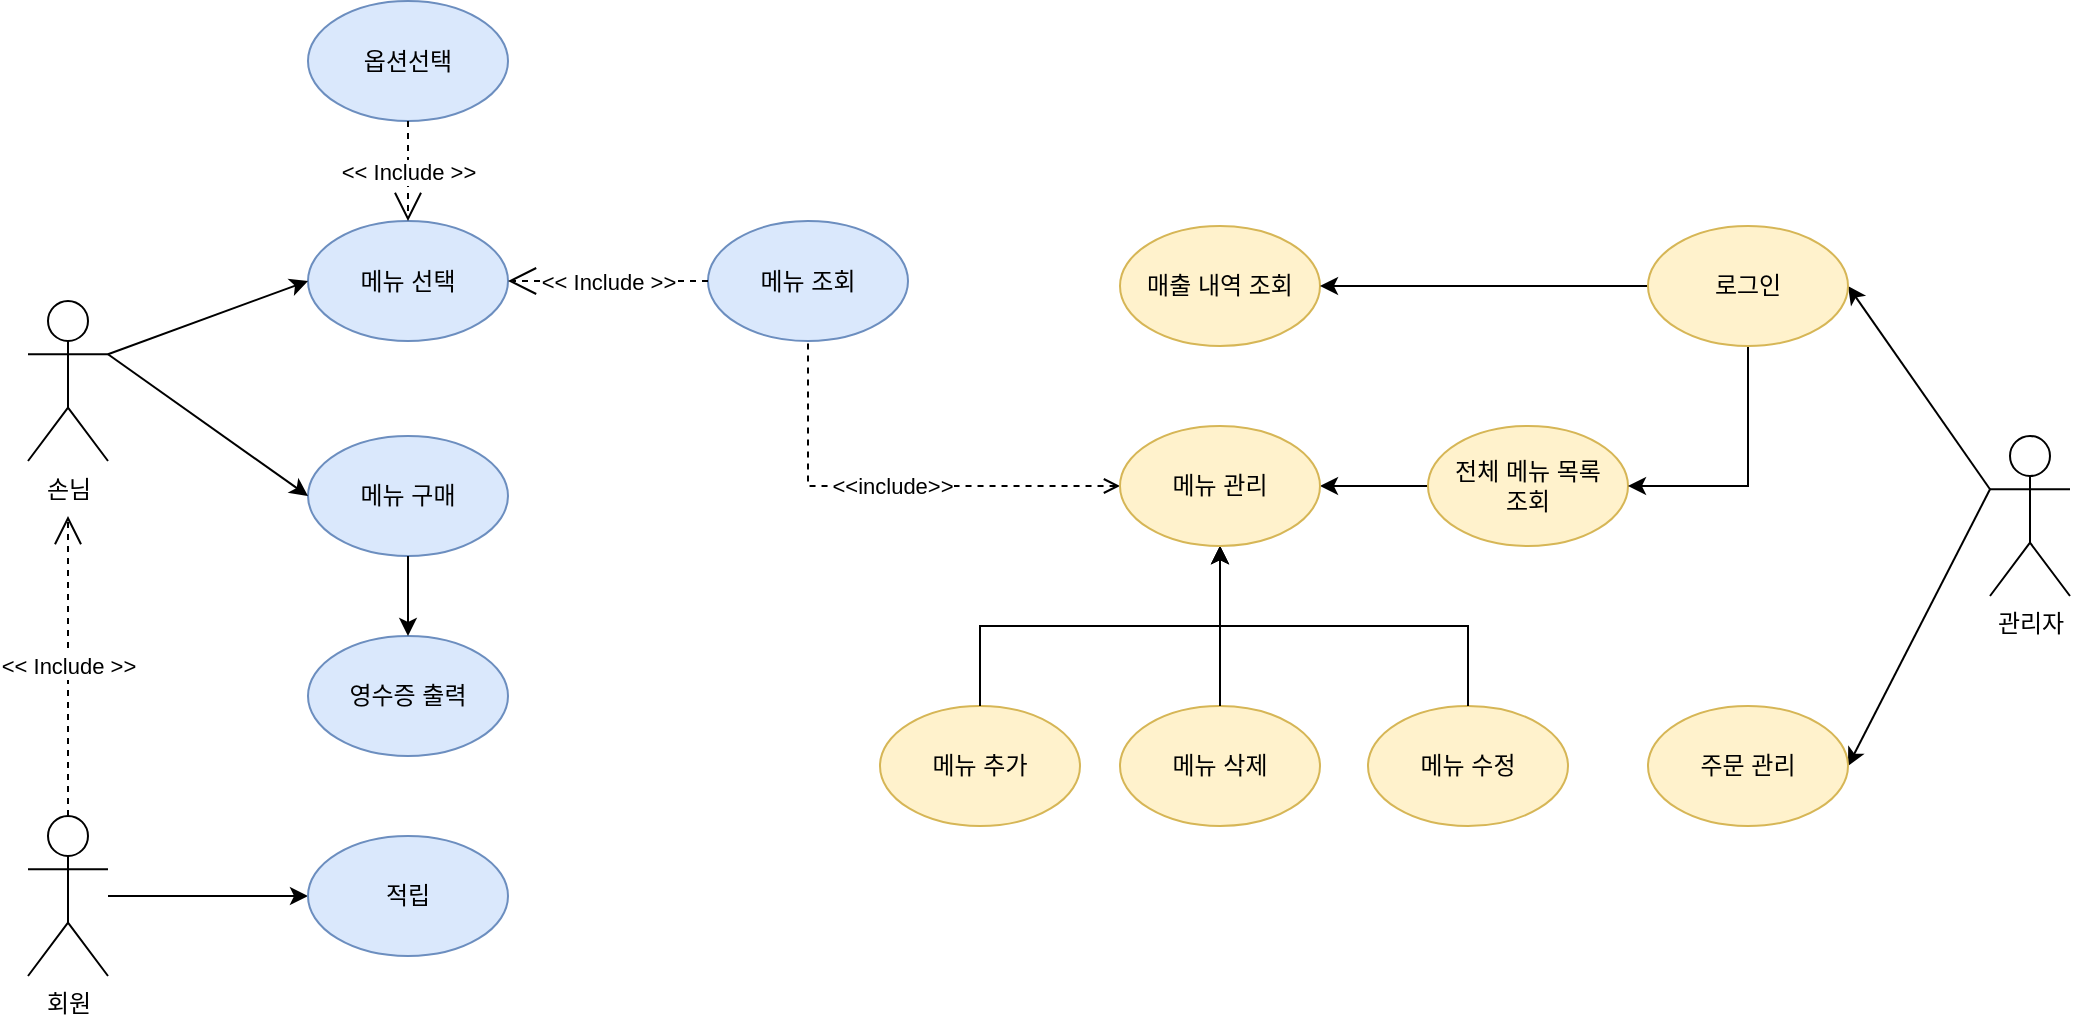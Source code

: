 <mxfile version="15.2.9" type="device" pages="6"><diagram name="키오스크 use" id="LoRoKMXPijXyb38euav7"><mxGraphModel dx="1422" dy="794" grid="1" gridSize="10" guides="1" tooltips="1" connect="1" arrows="1" fold="1" page="1" pageScale="1" pageWidth="827" pageHeight="1169" background="#ffffff" math="0" shadow="0"><root><mxCell id="bdx2bq-TgTfmiOv8CQV6-0"/><mxCell id="bdx2bq-TgTfmiOv8CQV6-1" parent="bdx2bq-TgTfmiOv8CQV6-0"/><mxCell id="bdx2bq-TgTfmiOv8CQV6-34" style="rounded=0;orthogonalLoop=1;jettySize=auto;html=1;exitX=0;exitY=0.333;exitDx=0;exitDy=0;exitPerimeter=0;entryX=1;entryY=0.5;entryDx=0;entryDy=0;" parent="bdx2bq-TgTfmiOv8CQV6-1" source="bdx2bq-TgTfmiOv8CQV6-3" target="bdx2bq-TgTfmiOv8CQV6-20" edge="1"><mxGeometry relative="1" as="geometry"/></mxCell><mxCell id="bdx2bq-TgTfmiOv8CQV6-52" style="rounded=0;orthogonalLoop=1;jettySize=auto;html=1;exitX=0;exitY=0.333;exitDx=0;exitDy=0;exitPerimeter=0;entryX=1;entryY=0.5;entryDx=0;entryDy=0;endArrow=classic;endFill=1;" parent="bdx2bq-TgTfmiOv8CQV6-1" source="bdx2bq-TgTfmiOv8CQV6-3" target="bdx2bq-TgTfmiOv8CQV6-16" edge="1"><mxGeometry relative="1" as="geometry"/></mxCell><mxCell id="bdx2bq-TgTfmiOv8CQV6-3" value="관리자" style="shape=umlActor;verticalLabelPosition=bottom;verticalAlign=top;html=1;outlineConnect=0;" parent="bdx2bq-TgTfmiOv8CQV6-1" vertex="1"><mxGeometry x="1241" y="390" width="40" height="80" as="geometry"/></mxCell><mxCell id="bdx2bq-TgTfmiOv8CQV6-8" value="매출 내역 조회" style="ellipse;whiteSpace=wrap;html=1;fillColor=#fff2cc;strokeColor=#d6b656;" parent="bdx2bq-TgTfmiOv8CQV6-1" vertex="1"><mxGeometry x="806" y="285" width="100" height="60" as="geometry"/></mxCell><mxCell id="bdx2bq-TgTfmiOv8CQV6-9" value="메뉴 삭제" style="ellipse;whiteSpace=wrap;html=1;fillColor=#fff2cc;strokeColor=#d6b656;" parent="bdx2bq-TgTfmiOv8CQV6-1" vertex="1"><mxGeometry x="806" y="525" width="100" height="60" as="geometry"/></mxCell><mxCell id="bdx2bq-TgTfmiOv8CQV6-13" style="edgeStyle=orthogonalEdgeStyle;rounded=0;orthogonalLoop=1;jettySize=auto;html=1;exitX=0.5;exitY=1;exitDx=0;exitDy=0;" parent="bdx2bq-TgTfmiOv8CQV6-1" source="bdx2bq-TgTfmiOv8CQV6-9" target="bdx2bq-TgTfmiOv8CQV6-9" edge="1"><mxGeometry relative="1" as="geometry"/></mxCell><mxCell id="pL9c_qkuUS0WtvXLZrSc-11" value="&amp;lt;&amp;lt;include&amp;gt;&amp;gt;" style="edgeStyle=orthogonalEdgeStyle;rounded=0;orthogonalLoop=1;jettySize=auto;html=1;exitX=0;exitY=0.5;exitDx=0;exitDy=0;entryX=0.5;entryY=1;entryDx=0;entryDy=0;dashed=1;endArrow=none;endFill=0;startArrow=open;startFill=0;" parent="bdx2bq-TgTfmiOv8CQV6-1" source="bdx2bq-TgTfmiOv8CQV6-21" target="pL9c_qkuUS0WtvXLZrSc-9" edge="1"><mxGeometry relative="1" as="geometry"/></mxCell><mxCell id="hzVxOnlOxVgUZb-Kct-E-1" style="edgeStyle=orthogonalEdgeStyle;rounded=0;orthogonalLoop=1;jettySize=auto;html=1;exitX=0;exitY=0.5;exitDx=0;exitDy=0;entryX=1;entryY=0.5;entryDx=0;entryDy=0;" parent="bdx2bq-TgTfmiOv8CQV6-1" source="bdx2bq-TgTfmiOv8CQV6-14" target="bdx2bq-TgTfmiOv8CQV6-21" edge="1"><mxGeometry relative="1" as="geometry"/></mxCell><mxCell id="bdx2bq-TgTfmiOv8CQV6-14" value="전체 메뉴 목록 &lt;br&gt;조회" style="ellipse;whiteSpace=wrap;html=1;fillColor=#fff2cc;strokeColor=#d6b656;" parent="bdx2bq-TgTfmiOv8CQV6-1" vertex="1"><mxGeometry x="960" y="385" width="100" height="60" as="geometry"/></mxCell><mxCell id="bdx2bq-TgTfmiOv8CQV6-15" value="메뉴 수정" style="ellipse;whiteSpace=wrap;html=1;fillColor=#fff2cc;strokeColor=#d6b656;" parent="bdx2bq-TgTfmiOv8CQV6-1" vertex="1"><mxGeometry x="930" y="525" width="100" height="60" as="geometry"/></mxCell><mxCell id="bdx2bq-TgTfmiOv8CQV6-16" value="주문&amp;nbsp;관리" style="ellipse;whiteSpace=wrap;html=1;fillColor=#fff2cc;strokeColor=#d6b656;" parent="bdx2bq-TgTfmiOv8CQV6-1" vertex="1"><mxGeometry x="1070" y="525" width="100" height="60" as="geometry"/></mxCell><mxCell id="bdx2bq-TgTfmiOv8CQV6-17" value="메뉴 추가" style="ellipse;whiteSpace=wrap;html=1;fillColor=#fff2cc;strokeColor=#d6b656;" parent="bdx2bq-TgTfmiOv8CQV6-1" vertex="1"><mxGeometry x="686" y="525" width="100" height="60" as="geometry"/></mxCell><mxCell id="bdx2bq-TgTfmiOv8CQV6-46" style="edgeStyle=none;rounded=0;orthogonalLoop=1;jettySize=auto;html=1;exitX=0;exitY=0.5;exitDx=0;exitDy=0;entryX=1;entryY=0.5;entryDx=0;entryDy=0;endArrow=classic;endFill=1;" parent="bdx2bq-TgTfmiOv8CQV6-1" source="bdx2bq-TgTfmiOv8CQV6-20" target="bdx2bq-TgTfmiOv8CQV6-8" edge="1"><mxGeometry relative="1" as="geometry"/></mxCell><mxCell id="hzVxOnlOxVgUZb-Kct-E-0" style="edgeStyle=orthogonalEdgeStyle;rounded=0;orthogonalLoop=1;jettySize=auto;html=1;exitX=0.5;exitY=1;exitDx=0;exitDy=0;entryX=1;entryY=0.5;entryDx=0;entryDy=0;" parent="bdx2bq-TgTfmiOv8CQV6-1" source="bdx2bq-TgTfmiOv8CQV6-20" target="bdx2bq-TgTfmiOv8CQV6-14" edge="1"><mxGeometry relative="1" as="geometry"/></mxCell><mxCell id="bdx2bq-TgTfmiOv8CQV6-20" value="로그인" style="ellipse;whiteSpace=wrap;html=1;fillColor=#fff2cc;strokeColor=#d6b656;" parent="bdx2bq-TgTfmiOv8CQV6-1" vertex="1"><mxGeometry x="1070" y="285" width="100" height="60" as="geometry"/></mxCell><mxCell id="bdx2bq-TgTfmiOv8CQV6-49" style="edgeStyle=orthogonalEdgeStyle;rounded=0;orthogonalLoop=1;jettySize=auto;html=1;exitX=0.5;exitY=1;exitDx=0;exitDy=0;entryX=0.5;entryY=0;entryDx=0;entryDy=0;endArrow=none;endFill=0;startArrow=classic;startFill=1;" parent="bdx2bq-TgTfmiOv8CQV6-1" source="bdx2bq-TgTfmiOv8CQV6-21" target="bdx2bq-TgTfmiOv8CQV6-17" edge="1"><mxGeometry relative="1" as="geometry"/></mxCell><mxCell id="bdx2bq-TgTfmiOv8CQV6-50" style="edgeStyle=none;rounded=0;orthogonalLoop=1;jettySize=auto;html=1;exitX=0.5;exitY=1;exitDx=0;exitDy=0;entryX=0.5;entryY=0;entryDx=0;entryDy=0;endArrow=none;endFill=0;startArrow=classic;startFill=1;" parent="bdx2bq-TgTfmiOv8CQV6-1" source="bdx2bq-TgTfmiOv8CQV6-21" target="bdx2bq-TgTfmiOv8CQV6-9" edge="1"><mxGeometry relative="1" as="geometry"/></mxCell><mxCell id="bdx2bq-TgTfmiOv8CQV6-51" style="edgeStyle=orthogonalEdgeStyle;rounded=0;orthogonalLoop=1;jettySize=auto;html=1;exitX=0.5;exitY=1;exitDx=0;exitDy=0;entryX=0.5;entryY=0;entryDx=0;entryDy=0;endArrow=none;endFill=0;startArrow=classic;startFill=1;" parent="bdx2bq-TgTfmiOv8CQV6-1" source="bdx2bq-TgTfmiOv8CQV6-21" target="bdx2bq-TgTfmiOv8CQV6-15" edge="1"><mxGeometry relative="1" as="geometry"/></mxCell><mxCell id="bdx2bq-TgTfmiOv8CQV6-21" value="메뉴 관리" style="ellipse;whiteSpace=wrap;html=1;fillColor=#fff2cc;strokeColor=#d6b656;" parent="bdx2bq-TgTfmiOv8CQV6-1" vertex="1"><mxGeometry x="806" y="385" width="100" height="60" as="geometry"/></mxCell><mxCell id="pL9c_qkuUS0WtvXLZrSc-0" value="손님" style="shape=umlActor;verticalLabelPosition=bottom;verticalAlign=top;html=1;outlineConnect=0;" parent="bdx2bq-TgTfmiOv8CQV6-1" vertex="1"><mxGeometry x="260" y="322.5" width="40" height="80" as="geometry"/></mxCell><mxCell id="pL9c_qkuUS0WtvXLZrSc-1" value="옵션선택" style="ellipse;whiteSpace=wrap;html=1;fillColor=#dae8fc;strokeColor=#6c8ebf;" parent="bdx2bq-TgTfmiOv8CQV6-1" vertex="1"><mxGeometry x="400" y="172.5" width="100" height="60" as="geometry"/></mxCell><mxCell id="pL9c_qkuUS0WtvXLZrSc-2" value="메뉴 선택" style="ellipse;whiteSpace=wrap;html=1;fillColor=#dae8fc;strokeColor=#6c8ebf;" parent="bdx2bq-TgTfmiOv8CQV6-1" vertex="1"><mxGeometry x="400" y="282.5" width="100" height="60" as="geometry"/></mxCell><mxCell id="pL9c_qkuUS0WtvXLZrSc-3" value="메뉴 구매" style="ellipse;whiteSpace=wrap;html=1;direction=west;fillColor=#dae8fc;strokeColor=#6c8ebf;" parent="bdx2bq-TgTfmiOv8CQV6-1" vertex="1"><mxGeometry x="400" y="390" width="100" height="60" as="geometry"/></mxCell><mxCell id="pL9c_qkuUS0WtvXLZrSc-4" value="영수증 출력" style="ellipse;whiteSpace=wrap;html=1;fillColor=#dae8fc;strokeColor=#6c8ebf;" parent="bdx2bq-TgTfmiOv8CQV6-1" vertex="1"><mxGeometry x="400" y="490" width="100" height="60" as="geometry"/></mxCell><mxCell id="pL9c_qkuUS0WtvXLZrSc-5" value="" style="endArrow=classic;html=1;entryX=0;entryY=0.5;entryDx=0;entryDy=0;exitX=1;exitY=0.333;exitDx=0;exitDy=0;exitPerimeter=0;" parent="bdx2bq-TgTfmiOv8CQV6-1" source="pL9c_qkuUS0WtvXLZrSc-0" target="pL9c_qkuUS0WtvXLZrSc-2" edge="1"><mxGeometry width="50" height="50" relative="1" as="geometry"><mxPoint x="300" y="372.5" as="sourcePoint"/><mxPoint x="350" y="322.5" as="targetPoint"/></mxGeometry></mxCell><mxCell id="pL9c_qkuUS0WtvXLZrSc-6" value="" style="endArrow=classic;html=1;entryX=1;entryY=0.5;entryDx=0;entryDy=0;exitX=1;exitY=0.333;exitDx=0;exitDy=0;exitPerimeter=0;" parent="bdx2bq-TgTfmiOv8CQV6-1" source="pL9c_qkuUS0WtvXLZrSc-0" target="pL9c_qkuUS0WtvXLZrSc-3" edge="1"><mxGeometry width="50" height="50" relative="1" as="geometry"><mxPoint x="350" y="402.5" as="sourcePoint"/><mxPoint x="400" y="352.5" as="targetPoint"/><Array as="points"/></mxGeometry></mxCell><mxCell id="pL9c_qkuUS0WtvXLZrSc-7" value="" style="endArrow=classic;html=1;exitX=0.5;exitY=0;exitDx=0;exitDy=0;entryX=0.5;entryY=0;entryDx=0;entryDy=0;" parent="bdx2bq-TgTfmiOv8CQV6-1" source="pL9c_qkuUS0WtvXLZrSc-3" target="pL9c_qkuUS0WtvXLZrSc-4" edge="1"><mxGeometry width="50" height="50" relative="1" as="geometry"><mxPoint x="510" y="432.5" as="sourcePoint"/><mxPoint x="560" y="382.5" as="targetPoint"/></mxGeometry></mxCell><mxCell id="pL9c_qkuUS0WtvXLZrSc-8" value="&amp;lt;&amp;lt; Include &amp;gt;&amp;gt;" style="endArrow=open;endSize=12;dashed=1;html=1;exitX=0.5;exitY=1;exitDx=0;exitDy=0;entryX=0.5;entryY=0;entryDx=0;entryDy=0;" parent="bdx2bq-TgTfmiOv8CQV6-1" source="pL9c_qkuUS0WtvXLZrSc-1" target="pL9c_qkuUS0WtvXLZrSc-2" edge="1"><mxGeometry width="160" relative="1" as="geometry"><mxPoint x="480" y="372.5" as="sourcePoint"/><mxPoint x="640" y="372.5" as="targetPoint"/></mxGeometry></mxCell><mxCell id="pL9c_qkuUS0WtvXLZrSc-9" value="메뉴 조회" style="ellipse;whiteSpace=wrap;html=1;fillColor=#dae8fc;strokeColor=#6c8ebf;" parent="bdx2bq-TgTfmiOv8CQV6-1" vertex="1"><mxGeometry x="600" y="282.5" width="100" height="60" as="geometry"/></mxCell><mxCell id="pL9c_qkuUS0WtvXLZrSc-10" value="&amp;lt;&amp;lt; Include &amp;gt;&amp;gt;" style="endArrow=open;endSize=12;dashed=1;html=1;exitX=0;exitY=0.5;exitDx=0;exitDy=0;entryX=1;entryY=0.5;entryDx=0;entryDy=0;" parent="bdx2bq-TgTfmiOv8CQV6-1" source="pL9c_qkuUS0WtvXLZrSc-9" target="pL9c_qkuUS0WtvXLZrSc-2" edge="1"><mxGeometry width="160" relative="1" as="geometry"><mxPoint x="460" y="242.5" as="sourcePoint"/><mxPoint x="460" y="292.5" as="targetPoint"/></mxGeometry></mxCell><mxCell id="vN4zG7D5nYAcHdm3tOs--4" style="edgeStyle=orthogonalEdgeStyle;rounded=0;orthogonalLoop=1;jettySize=auto;html=1;entryX=0;entryY=0.5;entryDx=0;entryDy=0;" parent="bdx2bq-TgTfmiOv8CQV6-1" source="vN4zG7D5nYAcHdm3tOs--1" target="vN4zG7D5nYAcHdm3tOs--3" edge="1"><mxGeometry relative="1" as="geometry"/></mxCell><mxCell id="vN4zG7D5nYAcHdm3tOs--1" value="회원" style="shape=umlActor;verticalLabelPosition=bottom;verticalAlign=top;html=1;outlineConnect=0;" parent="bdx2bq-TgTfmiOv8CQV6-1" vertex="1"><mxGeometry x="260" y="580" width="40" height="80" as="geometry"/></mxCell><mxCell id="vN4zG7D5nYAcHdm3tOs--2" value="&amp;lt;&amp;lt; Include &amp;gt;&amp;gt;" style="endArrow=open;endSize=12;dashed=1;html=1;exitX=0.5;exitY=0;exitDx=0;exitDy=0;exitPerimeter=0;" parent="bdx2bq-TgTfmiOv8CQV6-1" source="vN4zG7D5nYAcHdm3tOs--1" edge="1"><mxGeometry width="160" relative="1" as="geometry"><mxPoint x="460" y="242.5" as="sourcePoint"/><mxPoint x="280" y="430" as="targetPoint"/></mxGeometry></mxCell><mxCell id="vN4zG7D5nYAcHdm3tOs--3" value="적립" style="ellipse;whiteSpace=wrap;html=1;fillColor=#dae8fc;strokeColor=#6c8ebf;" parent="bdx2bq-TgTfmiOv8CQV6-1" vertex="1"><mxGeometry x="400" y="590" width="100" height="60" as="geometry"/></mxCell></root></mxGraphModel></diagram><diagram name="고객(최종)" id="LJ_82zOrhRoIdJ77PTzG"><mxGraphModel dx="1422" dy="794" grid="1" gridSize="10" guides="1" tooltips="1" connect="1" arrows="1" fold="1" page="1" pageScale="1" pageWidth="827" pageHeight="1169" math="0" shadow="0"><root><mxCell id="Ragdrw145spmiI0KgBXr-0"/><mxCell id="Ragdrw145spmiI0KgBXr-1" parent="Ragdrw145spmiI0KgBXr-0"/><mxCell id="Ragdrw145spmiI0KgBXr-2" value="저장된 메뉴&lt;br&gt;&amp;nbsp;불러오기" style="shape=parallelogram;perimeter=parallelogramPerimeter;whiteSpace=wrap;html=1;fixedSize=1;" parent="Ragdrw145spmiI0KgBXr-1" vertex="1"><mxGeometry x="200" y="40" width="120" height="60" as="geometry"/></mxCell><mxCell id="Ragdrw145spmiI0KgBXr-3" value="고객" style="rounded=1;whiteSpace=wrap;html=1;" parent="Ragdrw145spmiI0KgBXr-1" vertex="1"><mxGeometry y="160" width="120" height="60" as="geometry"/></mxCell><mxCell id="Ragdrw145spmiI0KgBXr-4" value="메뉴 조회" style="rounded=0;whiteSpace=wrap;html=1;" parent="Ragdrw145spmiI0KgBXr-1" vertex="1"><mxGeometry x="200" y="160" width="120" height="60" as="geometry"/></mxCell><mxCell id="H9ApI2TMS4H5_gvIMYCv-35" value="NO" style="edgeStyle=orthogonalEdgeStyle;rounded=0;orthogonalLoop=1;jettySize=auto;html=1;exitX=1;exitY=0.5;exitDx=0;exitDy=0;entryX=0.5;entryY=0;entryDx=0;entryDy=0;" parent="Ragdrw145spmiI0KgBXr-1" source="Ragdrw145spmiI0KgBXr-6" target="fJ6ljQyjWWi1VkRsMwF5-9" edge="1"><mxGeometry x="-0.826" relative="1" as="geometry"><mxPoint x="936.5" y="830" as="targetPoint"/><mxPoint as="offset"/></mxGeometry></mxCell><mxCell id="Ragdrw145spmiI0KgBXr-6" value="옵션 선택" style="rhombus;whiteSpace=wrap;html=1;" parent="Ragdrw145spmiI0KgBXr-1" vertex="1"><mxGeometry x="385" y="270" width="144" height="80" as="geometry"/></mxCell><mxCell id="Ragdrw145spmiI0KgBXr-7" value="" style="endArrow=classic;html=1;exitX=0.5;exitY=1;exitDx=0;exitDy=0;entryX=0.5;entryY=0;entryDx=0;entryDy=0;" parent="Ragdrw145spmiI0KgBXr-1" source="Ragdrw145spmiI0KgBXr-6" target="Ragdrw145spmiI0KgBXr-11" edge="1"><mxGeometry relative="1" as="geometry"><mxPoint x="650" y="750" as="sourcePoint"/><mxPoint x="644" y="620" as="targetPoint"/></mxGeometry></mxCell><mxCell id="Ragdrw145spmiI0KgBXr-8" value="YES" style="edgeLabel;resizable=0;html=1;align=center;verticalAlign=middle;" parent="Ragdrw145spmiI0KgBXr-7" connectable="0" vertex="1"><mxGeometry relative="1" as="geometry"/></mxCell><mxCell id="H9ApI2TMS4H5_gvIMYCv-34" style="edgeStyle=orthogonalEdgeStyle;rounded=0;orthogonalLoop=1;jettySize=auto;html=1;exitX=1;exitY=0.5;exitDx=0;exitDy=0;entryX=0;entryY=0.5;entryDx=0;entryDy=0;" parent="Ragdrw145spmiI0KgBXr-1" source="Ragdrw145spmiI0KgBXr-11" target="fJ6ljQyjWWi1VkRsMwF5-9" edge="1"><mxGeometry relative="1" as="geometry"><mxPoint x="864.5" y="870" as="targetPoint"/></mxGeometry></mxCell><mxCell id="Ragdrw145spmiI0KgBXr-11" value="추가 금액" style="rounded=0;whiteSpace=wrap;html=1;" parent="Ragdrw145spmiI0KgBXr-1" vertex="1"><mxGeometry x="397" y="400" width="120" height="60" as="geometry"/></mxCell><mxCell id="fJ6ljQyjWWi1VkRsMwF5-28" value="" style="edgeStyle=orthogonalEdgeStyle;rounded=0;orthogonalLoop=1;jettySize=auto;html=1;startSize=6;endSize=6;strokeWidth=1;" parent="Ragdrw145spmiI0KgBXr-1" source="Ragdrw145spmiI0KgBXr-13" target="ZtacDN1CnHcmPvgqfP3o-0" edge="1"><mxGeometry relative="1" as="geometry"/></mxCell><mxCell id="Ragdrw145spmiI0KgBXr-13" value="결제" style="rounded=0;whiteSpace=wrap;html=1;" parent="Ragdrw145spmiI0KgBXr-1" vertex="1"><mxGeometry x="590" y="1010" width="120" height="60" as="geometry"/></mxCell><mxCell id="Ragdrw145spmiI0KgBXr-14" value="" style="endArrow=classic;html=1;exitX=1;exitY=0.5;exitDx=0;exitDy=0;entryX=0;entryY=0.5;entryDx=0;entryDy=0;" parent="Ragdrw145spmiI0KgBXr-1" source="Ragdrw145spmiI0KgBXr-3" target="Ragdrw145spmiI0KgBXr-4" edge="1"><mxGeometry width="50" height="50" relative="1" as="geometry"><mxPoint x="550" y="320" as="sourcePoint"/><mxPoint x="650" y="310" as="targetPoint"/></mxGeometry></mxCell><mxCell id="Ragdrw145spmiI0KgBXr-15" value="" style="endArrow=classic;html=1;exitX=1;exitY=0.5;exitDx=0;exitDy=0;entryX=0;entryY=0.5;entryDx=0;entryDy=0;" parent="Ragdrw145spmiI0KgBXr-1" source="Ragdrw145spmiI0KgBXr-4" target="fJ6ljQyjWWi1VkRsMwF5-30" edge="1"><mxGeometry width="50" height="50" relative="1" as="geometry"><mxPoint x="630" y="430" as="sourcePoint"/><mxPoint x="397" y="190" as="targetPoint"/></mxGeometry></mxCell><mxCell id="Ragdrw145spmiI0KgBXr-16" value="" style="endArrow=classic;html=1;entryX=0.5;entryY=0;entryDx=0;entryDy=0;exitX=0.5;exitY=1;exitDx=0;exitDy=0;" parent="Ragdrw145spmiI0KgBXr-1" source="fJ6ljQyjWWi1VkRsMwF5-30" target="Ragdrw145spmiI0KgBXr-6" edge="1"><mxGeometry width="50" height="50" relative="1" as="geometry"><mxPoint x="457" y="220" as="sourcePoint"/><mxPoint x="680" y="620" as="targetPoint"/></mxGeometry></mxCell><mxCell id="Ragdrw145spmiI0KgBXr-17" value="" style="endArrow=classic;html=1;exitX=0.5;exitY=1;exitDx=0;exitDy=0;entryX=0.5;entryY=0;entryDx=0;entryDy=0;" parent="Ragdrw145spmiI0KgBXr-1" source="Ragdrw145spmiI0KgBXr-2" target="Ragdrw145spmiI0KgBXr-4" edge="1"><mxGeometry width="50" height="50" relative="1" as="geometry"><mxPoint x="630" y="430" as="sourcePoint"/><mxPoint x="680" y="380" as="targetPoint"/></mxGeometry></mxCell><mxCell id="fJ6ljQyjWWi1VkRsMwF5-29" value="NO" style="edgeStyle=orthogonalEdgeStyle;rounded=0;orthogonalLoop=1;jettySize=auto;html=1;exitX=1;exitY=0.5;exitDx=0;exitDy=0;entryX=1;entryY=0.5;entryDx=0;entryDy=0;startSize=6;endSize=6;strokeWidth=1;" parent="Ragdrw145spmiI0KgBXr-1" source="Ragdrw145spmiI0KgBXr-19" target="Ragdrw145spmiI0KgBXr-24" edge="1"><mxGeometry x="-0.769" relative="1" as="geometry"><Array as="points"><mxPoint x="780" y="1300"/><mxPoint x="780" y="1430"/></Array><mxPoint as="offset"/></mxGeometry></mxCell><mxCell id="Ragdrw145spmiI0KgBXr-19" value="영수증 출력" style="rhombus;whiteSpace=wrap;html=1;" parent="Ragdrw145spmiI0KgBXr-1" vertex="1"><mxGeometry x="578" y="1260" width="144" height="80" as="geometry"/></mxCell><mxCell id="Ragdrw145spmiI0KgBXr-22" value="NO" style="endArrow=classic;html=1;exitX=0.5;exitY=1;exitDx=0;exitDy=0;entryX=0.5;entryY=0;entryDx=0;entryDy=0;" parent="Ragdrw145spmiI0KgBXr-1" source="Ragdrw145spmiI0KgBXr-19" target="Ragdrw145spmiI0KgBXr-24" edge="1"><mxGeometry relative="1" as="geometry"><mxPoint x="571" y="1310" as="sourcePoint"/><mxPoint x="571" y="1390" as="targetPoint"/><mxPoint as="offset"/></mxGeometry></mxCell><mxCell id="Ragdrw145spmiI0KgBXr-23" value="YES" style="edgeLabel;resizable=0;html=1;align=center;verticalAlign=middle;" parent="Ragdrw145spmiI0KgBXr-22" connectable="0" vertex="1"><mxGeometry relative="1" as="geometry"/></mxCell><mxCell id="N999GDfpPTPam40AO7CW-1" value="" style="edgeStyle=orthogonalEdgeStyle;rounded=0;orthogonalLoop=1;jettySize=auto;html=1;" parent="Ragdrw145spmiI0KgBXr-1" source="Ragdrw145spmiI0KgBXr-24" target="Ragdrw145spmiI0KgBXr-26" edge="1"><mxGeometry relative="1" as="geometry"/></mxCell><mxCell id="Ragdrw145spmiI0KgBXr-24" value="구매 확정" style="rounded=0;whiteSpace=wrap;html=1;" parent="Ragdrw145spmiI0KgBXr-1" vertex="1"><mxGeometry x="573" y="1400" width="146" height="60" as="geometry"/></mxCell><mxCell id="Ragdrw145spmiI0KgBXr-26" value="주문관리&lt;br&gt;연결&lt;br&gt;&lt;span style=&quot;font-size: 20px&quot;&gt;①&lt;/span&gt;" style="ellipse;whiteSpace=wrap;html=1;aspect=fixed;" parent="Ragdrw145spmiI0KgBXr-1" vertex="1"><mxGeometry x="606" y="1519" width="80" height="80" as="geometry"/></mxCell><mxCell id="Ragdrw145spmiI0KgBXr-27" value="- Session으로 임시보관" style="text;html=1;strokeColor=none;fillColor=none;align=center;verticalAlign=middle;whiteSpace=wrap;rounded=0;fontStyle=0" parent="Ragdrw145spmiI0KgBXr-1" vertex="1"><mxGeometry x="420" y="1420" width="134" height="20" as="geometry"/></mxCell><mxCell id="H9ApI2TMS4H5_gvIMYCv-32" value="YES" style="edgeStyle=orthogonalEdgeStyle;rounded=0;orthogonalLoop=1;jettySize=auto;html=1;exitX=0.5;exitY=1;exitDx=0;exitDy=0;entryX=0.5;entryY=0;entryDx=0;entryDy=0;" parent="Ragdrw145spmiI0KgBXr-1" source="ZtacDN1CnHcmPvgqfP3o-0" target="Ragdrw145spmiI0KgBXr-19" edge="1"><mxGeometry relative="1" as="geometry"/></mxCell><mxCell id="fJ6ljQyjWWi1VkRsMwF5-32" value="NO" style="edgeStyle=orthogonalEdgeStyle;rounded=0;orthogonalLoop=1;jettySize=auto;html=1;startSize=6;endSize=6;strokeWidth=1;" parent="Ragdrw145spmiI0KgBXr-1" source="ZtacDN1CnHcmPvgqfP3o-0" target="fJ6ljQyjWWi1VkRsMwF5-31" edge="1"><mxGeometry relative="1" as="geometry"/></mxCell><mxCell id="ZtacDN1CnHcmPvgqfP3o-0" value="결제 성공여부" style="rhombus;whiteSpace=wrap;html=1;rounded=0;" parent="Ragdrw145spmiI0KgBXr-1" vertex="1"><mxGeometry x="576.5" y="1130" width="147" height="80" as="geometry"/></mxCell><mxCell id="ZtacDN1CnHcmPvgqfP3o-2" value="" style="strokeWidth=2;html=1;shape=mxgraph.flowchart.annotation_2;align=left;labelPosition=right;pointerEvents=1;rotation=-180;" parent="Ragdrw145spmiI0KgBXr-1" vertex="1"><mxGeometry x="558" y="1150" width="20" height="40" as="geometry"/></mxCell><mxCell id="ZtacDN1CnHcmPvgqfP3o-3" value="시간내에 결제(30초)" style="text;html=1;strokeColor=none;fillColor=none;align=center;verticalAlign=middle;whiteSpace=wrap;rounded=0;" parent="Ragdrw145spmiI0KgBXr-1" vertex="1"><mxGeometry x="438" y="1160" width="120" height="20" as="geometry"/></mxCell><mxCell id="ZtacDN1CnHcmPvgqfP3o-10" value="" style="strokeWidth=2;html=1;shape=mxgraph.flowchart.annotation_2;align=left;labelPosition=right;pointerEvents=1;" parent="Ragdrw145spmiI0KgBXr-1" vertex="1"><mxGeometry x="314" y="50" width="20" height="40" as="geometry"/></mxCell><mxCell id="ZtacDN1CnHcmPvgqfP3o-11" value="- 최초 1회만 DB에서 불러온다&lt;br&gt;- 수정이 없을 때는 저장된 데이터를 불러온다" style="text;html=1;strokeColor=none;fillColor=none;align=left;verticalAlign=middle;whiteSpace=wrap;rounded=0;" parent="Ragdrw145spmiI0KgBXr-1" vertex="1"><mxGeometry x="332" y="60" width="250" height="20" as="geometry"/></mxCell><mxCell id="ZtacDN1CnHcmPvgqfP3o-12" value="" style="strokeWidth=2;html=1;shape=mxgraph.flowchart.annotation_2;align=left;labelPosition=right;pointerEvents=1;rotation=-180;" parent="Ragdrw145spmiI0KgBXr-1" vertex="1"><mxGeometry x="554" y="1410" width="20" height="40" as="geometry"/></mxCell><mxCell id="H9ApI2TMS4H5_gvIMYCv-13" value="" style="edgeStyle=orthogonalEdgeStyle;rounded=0;orthogonalLoop=1;jettySize=auto;html=1;" parent="Ragdrw145spmiI0KgBXr-1" source="H9ApI2TMS4H5_gvIMYCv-5" target="Ragdrw145spmiI0KgBXr-13" edge="1"><mxGeometry relative="1" as="geometry"/></mxCell><mxCell id="H9ApI2TMS4H5_gvIMYCv-5" value="적립금사용 및&lt;br&gt;적립불가" style="rounded=0;whiteSpace=wrap;html=1;" parent="Ragdrw145spmiI0KgBXr-1" vertex="1"><mxGeometry x="590" y="890" width="120" height="60" as="geometry"/></mxCell><mxCell id="fJ6ljQyjWWi1VkRsMwF5-22" value="NO" style="edgeStyle=orthogonalEdgeStyle;rounded=0;orthogonalLoop=1;jettySize=auto;html=1;exitX=1;exitY=0.5;exitDx=0;exitDy=0;entryX=0;entryY=0.5;entryDx=0;entryDy=0;strokeWidth=1;" parent="Ragdrw145spmiI0KgBXr-1" source="fJ6ljQyjWWi1VkRsMwF5-1" target="fJ6ljQyjWWi1VkRsMwF5-16" edge="1"><mxGeometry relative="1" as="geometry"/></mxCell><mxCell id="a6HMThIwZ1eg1gdnebW6-1" value="YES" style="edgeStyle=orthogonalEdgeStyle;rounded=0;orthogonalLoop=1;jettySize=auto;html=1;" edge="1" parent="Ragdrw145spmiI0KgBXr-1" source="fJ6ljQyjWWi1VkRsMwF5-1" target="a6HMThIwZ1eg1gdnebW6-0"><mxGeometry relative="1" as="geometry"/></mxCell><mxCell id="fJ6ljQyjWWi1VkRsMwF5-1" value="적립금사용여부" style="rhombus;whiteSpace=wrap;html=1;" parent="Ragdrw145spmiI0KgBXr-1" vertex="1"><mxGeometry x="578" y="640" width="144" height="80" as="geometry"/></mxCell><mxCell id="fJ6ljQyjWWi1VkRsMwF5-17" value="YES" style="edgeStyle=orthogonalEdgeStyle;rounded=0;orthogonalLoop=1;jettySize=auto;html=1;strokeWidth=1;" parent="Ragdrw145spmiI0KgBXr-1" source="fJ6ljQyjWWi1VkRsMwF5-4" target="fJ6ljQyjWWi1VkRsMwF5-16" edge="1"><mxGeometry relative="1" as="geometry"/></mxCell><mxCell id="fJ6ljQyjWWi1VkRsMwF5-19" value="NO" style="edgeStyle=orthogonalEdgeStyle;rounded=0;orthogonalLoop=1;jettySize=auto;html=1;entryX=0.5;entryY=0;entryDx=0;entryDy=0;strokeWidth=1;" parent="Ragdrw145spmiI0KgBXr-1" source="fJ6ljQyjWWi1VkRsMwF5-4" target="fJ6ljQyjWWi1VkRsMwF5-18" edge="1"><mxGeometry relative="1" as="geometry"/></mxCell><mxCell id="fJ6ljQyjWWi1VkRsMwF5-4" value="회원가입" style="rhombus;whiteSpace=wrap;html=1;fillColor=#f8cecc;strokeColor=#b85450;strokeWidth=2;" parent="Ragdrw145spmiI0KgBXr-1" vertex="1"><mxGeometry x="827" y="505" width="144" height="80" as="geometry"/></mxCell><mxCell id="fJ6ljQyjWWi1VkRsMwF5-9" value="적립" style="rounded=0;whiteSpace=wrap;html=1;" parent="Ragdrw145spmiI0KgBXr-1" vertex="1"><mxGeometry x="590" y="400" width="120" height="60" as="geometry"/></mxCell><mxCell id="fJ6ljQyjWWi1VkRsMwF5-14" value="YES" style="edgeStyle=orthogonalEdgeStyle;rounded=0;orthogonalLoop=1;jettySize=auto;html=1;strokeWidth=1;" parent="Ragdrw145spmiI0KgBXr-1" source="fJ6ljQyjWWi1VkRsMwF5-12" target="fJ6ljQyjWWi1VkRsMwF5-1" edge="1"><mxGeometry relative="1" as="geometry"/></mxCell><mxCell id="fJ6ljQyjWWi1VkRsMwF5-15" value="NO" style="edgeStyle=orthogonalEdgeStyle;rounded=0;orthogonalLoop=1;jettySize=auto;html=1;strokeWidth=1;exitX=1;exitY=0.5;exitDx=0;exitDy=0;" parent="Ragdrw145spmiI0KgBXr-1" source="fJ6ljQyjWWi1VkRsMwF5-12" target="fJ6ljQyjWWi1VkRsMwF5-4" edge="1"><mxGeometry x="0.039" relative="1" as="geometry"><mxPoint x="750" y="545" as="sourcePoint"/><mxPoint as="offset"/></mxGeometry></mxCell><mxCell id="fJ6ljQyjWWi1VkRsMwF5-12" value="회원확인" style="rhombus;whiteSpace=wrap;html=1;" parent="Ragdrw145spmiI0KgBXr-1" vertex="1"><mxGeometry x="578" y="505" width="144" height="80" as="geometry"/></mxCell><mxCell id="fJ6ljQyjWWi1VkRsMwF5-21" style="edgeStyle=orthogonalEdgeStyle;rounded=0;orthogonalLoop=1;jettySize=auto;html=1;exitX=0.5;exitY=1;exitDx=0;exitDy=0;entryX=1;entryY=0.5;entryDx=0;entryDy=0;strokeWidth=1;" parent="Ragdrw145spmiI0KgBXr-1" source="fJ6ljQyjWWi1VkRsMwF5-16" target="Ragdrw145spmiI0KgBXr-13" edge="1"><mxGeometry relative="1" as="geometry"/></mxCell><mxCell id="fJ6ljQyjWWi1VkRsMwF5-16" value="적립완료" style="rounded=0;whiteSpace=wrap;html=1;" parent="Ragdrw145spmiI0KgBXr-1" vertex="1"><mxGeometry x="839" y="650" width="120" height="60" as="geometry"/></mxCell><mxCell id="fJ6ljQyjWWi1VkRsMwF5-20" style="edgeStyle=orthogonalEdgeStyle;rounded=0;orthogonalLoop=1;jettySize=auto;html=1;exitX=0.5;exitY=1;exitDx=0;exitDy=0;entryX=1;entryY=0.5;entryDx=0;entryDy=0;strokeWidth=1;" parent="Ragdrw145spmiI0KgBXr-1" source="fJ6ljQyjWWi1VkRsMwF5-18" target="Ragdrw145spmiI0KgBXr-13" edge="1"><mxGeometry relative="1" as="geometry"/></mxCell><mxCell id="fJ6ljQyjWWi1VkRsMwF5-18" value="적립취소" style="rounded=0;whiteSpace=wrap;html=1;" parent="Ragdrw145spmiI0KgBXr-1" vertex="1"><mxGeometry x="1030" y="650" width="120" height="60" as="geometry"/></mxCell><mxCell id="fJ6ljQyjWWi1VkRsMwF5-26" style="edgeStyle=orthogonalEdgeStyle;rounded=0;orthogonalLoop=1;jettySize=auto;html=1;exitX=0.5;exitY=1;exitDx=0;exitDy=0;entryX=0.5;entryY=0;entryDx=0;entryDy=0;" parent="Ragdrw145spmiI0KgBXr-1" source="fJ6ljQyjWWi1VkRsMwF5-9" target="fJ6ljQyjWWi1VkRsMwF5-12" edge="1"><mxGeometry relative="1" as="geometry"><mxPoint x="760" y="585" as="sourcePoint"/><mxPoint x="863" y="675" as="targetPoint"/></mxGeometry></mxCell><mxCell id="fJ6ljQyjWWi1VkRsMwF5-30" value="메뉴&lt;br&gt;선택" style="ellipse;whiteSpace=wrap;html=1;aspect=fixed;" parent="Ragdrw145spmiI0KgBXr-1" vertex="1"><mxGeometry x="417" y="150" width="80" height="80" as="geometry"/></mxCell><mxCell id="fJ6ljQyjWWi1VkRsMwF5-31" value="메뉴&lt;br&gt;선택" style="ellipse;whiteSpace=wrap;html=1;aspect=fixed;" parent="Ragdrw145spmiI0KgBXr-1" vertex="1"><mxGeometry x="800" y="1130" width="80" height="80" as="geometry"/></mxCell><mxCell id="a6HMThIwZ1eg1gdnebW6-2" value="YES" style="edgeStyle=orthogonalEdgeStyle;rounded=0;orthogonalLoop=1;jettySize=auto;html=1;" edge="1" parent="Ragdrw145spmiI0KgBXr-1" source="a6HMThIwZ1eg1gdnebW6-0" target="H9ApI2TMS4H5_gvIMYCv-5"><mxGeometry relative="1" as="geometry"/></mxCell><mxCell id="a6HMThIwZ1eg1gdnebW6-3" value="NO" style="edgeStyle=orthogonalEdgeStyle;rounded=0;orthogonalLoop=1;jettySize=auto;html=1;exitX=1;exitY=0.5;exitDx=0;exitDy=0;entryX=0;entryY=0.5;entryDx=0;entryDy=0;" edge="1" parent="Ragdrw145spmiI0KgBXr-1" source="a6HMThIwZ1eg1gdnebW6-0" target="fJ6ljQyjWWi1VkRsMwF5-16"><mxGeometry relative="1" as="geometry"><Array as="points"><mxPoint x="810" y="800"/><mxPoint x="810" y="680"/></Array></mxGeometry></mxCell><mxCell id="a6HMThIwZ1eg1gdnebW6-0" value="적립금 잔액 &amp;gt;=3000" style="rhombus;whiteSpace=wrap;html=1;" vertex="1" parent="Ragdrw145spmiI0KgBXr-1"><mxGeometry x="578" y="760" width="144" height="80" as="geometry"/></mxCell></root></mxGraphModel></diagram><diagram name="관리자연결/로그인" id="QCeTxEhTsJnZgIfHeLmB"><mxGraphModel dx="1422" dy="794" grid="1" gridSize="10" guides="1" tooltips="1" connect="1" arrows="1" fold="1" page="1" pageScale="1" pageWidth="827" pageHeight="1169" math="0" shadow="0"><root><mxCell id="WdRVpk95okte3Zos3IO3-0"/><mxCell id="WdRVpk95okte3Zos3IO3-1" parent="WdRVpk95okte3Zos3IO3-0"/><mxCell id="CqzbUbmzoEdwaM6lPg6l-0" value="" style="edgeStyle=orthogonalEdgeStyle;rounded=0;orthogonalLoop=1;jettySize=auto;html=1;fontColor=#000000;" parent="WdRVpk95okte3Zos3IO3-1" source="WdRVpk95okte3Zos3IO3-2" target="WdRVpk95okte3Zos3IO3-3" edge="1"><mxGeometry relative="1" as="geometry"/></mxCell><mxCell id="WdRVpk95okte3Zos3IO3-2" value="고객&lt;br&gt;①" style="ellipse;whiteSpace=wrap;html=1;aspect=fixed;fontSize=20;" parent="WdRVpk95okte3Zos3IO3-1" vertex="1"><mxGeometry x="54" y="20" width="80" height="80" as="geometry"/></mxCell><mxCell id="WdRVpk95okte3Zos3IO3-3" value="주문관리" style="whiteSpace=wrap;html=1;" parent="WdRVpk95okte3Zos3IO3-1" vertex="1"><mxGeometry x="194" y="30" width="120" height="60" as="geometry"/></mxCell><mxCell id="WdRVpk95okte3Zos3IO3-5" value="" style="endArrow=classic;html=1;exitX=0.5;exitY=1;exitDx=0;exitDy=0;entryX=0.5;entryY=0;entryDx=0;entryDy=0;" parent="WdRVpk95okte3Zos3IO3-1" source="WdRVpk95okte3Zos3IO3-3" target="WdRVpk95okte3Zos3IO3-6" edge="1"><mxGeometry width="50" height="50" relative="1" as="geometry"><mxPoint x="384" y="100" as="sourcePoint"/><mxPoint x="374" y="-70" as="targetPoint"/></mxGeometry></mxCell><mxCell id="WdRVpk95okte3Zos3IO3-6" value="주문 취소" style="rhombus;whiteSpace=wrap;html=1;" parent="WdRVpk95okte3Zos3IO3-1" vertex="1"><mxGeometry x="182" y="130" width="144" height="80" as="geometry"/></mxCell><mxCell id="WdRVpk95okte3Zos3IO3-7" value="" style="endArrow=classic;html=1;exitX=0.5;exitY=1;exitDx=0;exitDy=0;entryX=0.5;entryY=0;entryDx=0;entryDy=0;" parent="WdRVpk95okte3Zos3IO3-1" source="WdRVpk95okte3Zos3IO3-6" target="WdRVpk95okte3Zos3IO3-9" edge="1"><mxGeometry relative="1" as="geometry"><mxPoint x="334" y="230" as="sourcePoint"/><mxPoint x="434" y="230" as="targetPoint"/></mxGeometry></mxCell><mxCell id="WdRVpk95okte3Zos3IO3-8" value="YES" style="edgeLabel;resizable=0;html=1;align=center;verticalAlign=middle;" parent="WdRVpk95okte3Zos3IO3-7" connectable="0" vertex="1"><mxGeometry relative="1" as="geometry"/></mxCell><mxCell id="WdRVpk95okte3Zos3IO3-9" value="취소 완료 및 &lt;br&gt;환불 처리" style="whiteSpace=wrap;html=1;" parent="WdRVpk95okte3Zos3IO3-1" vertex="1"><mxGeometry x="194" y="250" width="120" height="60" as="geometry"/></mxCell><mxCell id="WdRVpk95okte3Zos3IO3-10" value="" style="endArrow=classic;html=1;exitX=1;exitY=0.5;exitDx=0;exitDy=0;" parent="WdRVpk95okte3Zos3IO3-1" source="WdRVpk95okte3Zos3IO3-6" edge="1"><mxGeometry relative="1" as="geometry"><mxPoint x="326" y="169.5" as="sourcePoint"/><mxPoint x="394" y="170" as="targetPoint"/></mxGeometry></mxCell><mxCell id="WdRVpk95okte3Zos3IO3-11" value="NO" style="edgeLabel;resizable=0;html=1;align=center;verticalAlign=middle;" parent="WdRVpk95okte3Zos3IO3-10" connectable="0" vertex="1"><mxGeometry relative="1" as="geometry"/></mxCell><mxCell id="WdRVpk95okte3Zos3IO3-12" value="구매확정 완료" style="whiteSpace=wrap;html=1;" parent="WdRVpk95okte3Zos3IO3-1" vertex="1"><mxGeometry x="394" y="140" width="120" height="60" as="geometry"/></mxCell><mxCell id="WdRVpk95okte3Zos3IO3-13" value="" style="endArrow=none;html=1;" parent="WdRVpk95okte3Zos3IO3-1" edge="1"><mxGeometry width="50" height="50" relative="1" as="geometry"><mxPoint x="4" y="330" as="sourcePoint"/><mxPoint x="824" y="330" as="targetPoint"/></mxGeometry></mxCell><mxCell id="WdRVpk95okte3Zos3IO3-14" value="관리자 페이지 접속" style="rounded=1;whiteSpace=wrap;html=1;" parent="WdRVpk95okte3Zos3IO3-1" vertex="1"><mxGeometry x="34" y="404" width="120" height="60" as="geometry"/></mxCell><mxCell id="WdRVpk95okte3Zos3IO3-15" value="로그인" style="whiteSpace=wrap;html=1;" parent="WdRVpk95okte3Zos3IO3-1" vertex="1"><mxGeometry x="214" y="404" width="120" height="60" as="geometry"/></mxCell><mxCell id="WdRVpk95okte3Zos3IO3-16" value="비밀번호 확인" style="rhombus;whiteSpace=wrap;html=1;" parent="WdRVpk95okte3Zos3IO3-1" vertex="1"><mxGeometry x="202" y="504" width="144" height="80" as="geometry"/></mxCell><mxCell id="WdRVpk95okte3Zos3IO3-17" value="로그인 성공" style="shape=document;whiteSpace=wrap;html=1;boundedLbl=1;" parent="WdRVpk95okte3Zos3IO3-1" vertex="1"><mxGeometry x="214" y="624" width="120" height="50" as="geometry"/></mxCell><mxCell id="WdRVpk95okte3Zos3IO3-18" value="②" style="ellipse;whiteSpace=wrap;html=1;aspect=fixed;fontSize=20;" parent="WdRVpk95okte3Zos3IO3-1" vertex="1"><mxGeometry x="234" y="714" width="80" height="80" as="geometry"/></mxCell><mxCell id="WdRVpk95okte3Zos3IO3-19" value="" style="endArrow=classic;html=1;fontSize=20;exitX=1;exitY=0.5;exitDx=0;exitDy=0;entryX=1;entryY=0.5;entryDx=0;entryDy=0;" parent="WdRVpk95okte3Zos3IO3-1" source="WdRVpk95okte3Zos3IO3-16" target="WdRVpk95okte3Zos3IO3-15" edge="1"><mxGeometry relative="1" as="geometry"><mxPoint x="338" y="543.41" as="sourcePoint"/><mxPoint x="414" y="374" as="targetPoint"/><Array as="points"><mxPoint x="414" y="544"/><mxPoint x="414" y="434"/></Array></mxGeometry></mxCell><mxCell id="WdRVpk95okte3Zos3IO3-20" value="NO" style="edgeLabel;resizable=0;html=1;align=center;verticalAlign=middle;" parent="WdRVpk95okte3Zos3IO3-19" connectable="0" vertex="1"><mxGeometry relative="1" as="geometry"/></mxCell><mxCell id="WdRVpk95okte3Zos3IO3-21" value="" style="endArrow=classic;html=1;fontSize=20;exitX=0.5;exitY=1;exitDx=0;exitDy=0;entryX=0.5;entryY=0;entryDx=0;entryDy=0;" parent="WdRVpk95okte3Zos3IO3-1" source="WdRVpk95okte3Zos3IO3-16" target="WdRVpk95okte3Zos3IO3-17" edge="1"><mxGeometry relative="1" as="geometry"><mxPoint x="274" y="484.0" as="sourcePoint"/><mxPoint x="374" y="484.0" as="targetPoint"/></mxGeometry></mxCell><mxCell id="WdRVpk95okte3Zos3IO3-22" value="YES" style="edgeLabel;resizable=0;html=1;align=center;verticalAlign=middle;" parent="WdRVpk95okte3Zos3IO3-21" connectable="0" vertex="1"><mxGeometry relative="1" as="geometry"/></mxCell><mxCell id="WdRVpk95okte3Zos3IO3-24" value="" style="endArrow=classic;html=1;fontSize=20;exitX=0.5;exitY=1;exitDx=0;exitDy=0;entryX=0.5;entryY=0;entryDx=0;entryDy=0;" parent="WdRVpk95okte3Zos3IO3-1" source="WdRVpk95okte3Zos3IO3-15" target="WdRVpk95okte3Zos3IO3-16" edge="1"><mxGeometry width="50" height="50" relative="1" as="geometry"><mxPoint x="273.41" y="459" as="sourcePoint"/><mxPoint x="273.41" y="504" as="targetPoint"/></mxGeometry></mxCell><mxCell id="WdRVpk95okte3Zos3IO3-25" value="" style="endArrow=classic;html=1;fontSize=20;entryX=0.5;entryY=0;entryDx=0;entryDy=0;" parent="WdRVpk95okte3Zos3IO3-1" target="WdRVpk95okte3Zos3IO3-18" edge="1"><mxGeometry width="50" height="50" relative="1" as="geometry"><mxPoint x="274" y="668" as="sourcePoint"/><mxPoint x="294" y="424" as="targetPoint"/></mxGeometry></mxCell><mxCell id="WdRVpk95okte3Zos3IO3-26" value="&lt;font style=&quot;font-size: 12px&quot;&gt;- Session에서 List내용 삭제 후 저장&lt;/font&gt;" style="text;html=1;strokeColor=none;fillColor=none;align=center;verticalAlign=middle;whiteSpace=wrap;rounded=0;fontSize=20;fontColor=#170000;" parent="WdRVpk95okte3Zos3IO3-1" vertex="1"><mxGeometry x="334" y="270" width="194" height="20" as="geometry"/></mxCell><mxCell id="CqzbUbmzoEdwaM6lPg6l-1" value="" style="strokeWidth=2;html=1;shape=mxgraph.flowchart.annotation_2;align=left;labelPosition=right;pointerEvents=1;fontColor=#000000;" parent="WdRVpk95okte3Zos3IO3-1" vertex="1"><mxGeometry x="314" y="40" width="20" height="40" as="geometry"/></mxCell><mxCell id="CqzbUbmzoEdwaM6lPg6l-2" value="- 고객이 주문한 주문내역 확인" style="text;html=1;strokeColor=none;fillColor=none;align=center;verticalAlign=middle;whiteSpace=wrap;rounded=0;fontColor=#000000;" parent="WdRVpk95okte3Zos3IO3-1" vertex="1"><mxGeometry x="334" y="50" width="170" height="20" as="geometry"/></mxCell><mxCell id="CqzbUbmzoEdwaM6lPg6l-3" value="" style="strokeWidth=2;html=1;shape=mxgraph.flowchart.annotation_2;align=left;labelPosition=right;pointerEvents=1;fontColor=#000000;" parent="WdRVpk95okte3Zos3IO3-1" vertex="1"><mxGeometry x="314" y="260" width="20" height="40" as="geometry"/></mxCell><mxCell id="CqzbUbmzoEdwaM6lPg6l-5" value="" style="endArrow=classic;startArrow=classic;html=1;fontColor=#170000;exitX=1;exitY=0.5;exitDx=0;exitDy=0;entryX=0;entryY=0.5;entryDx=0;entryDy=0;" parent="WdRVpk95okte3Zos3IO3-1" source="WdRVpk95okte3Zos3IO3-14" target="WdRVpk95okte3Zos3IO3-15" edge="1"><mxGeometry width="50" height="50" relative="1" as="geometry"><mxPoint x="540" y="800" as="sourcePoint"/><mxPoint x="590" y="750" as="targetPoint"/></mxGeometry></mxCell></root></mxGraphModel></diagram><diagram name="관리자 상품관리" id="AEOHMIeyzyLy34vtmqy2"><mxGraphModel dx="2249" dy="1963" grid="1" gridSize="10" guides="1" tooltips="1" connect="1" arrows="1" fold="1" page="1" pageScale="1" pageWidth="827" pageHeight="1169" background="#ffffff" math="0" shadow="0"><root><mxCell id="_vW_CtrZc3dBZaglODaG-0"/><mxCell id="_vW_CtrZc3dBZaglODaG-1" parent="_vW_CtrZc3dBZaglODaG-0"/><mxCell id="gYhn4b-y5S91NOG0u6M--1" style="edgeStyle=orthogonalEdgeStyle;rounded=0;orthogonalLoop=1;jettySize=auto;html=1;exitX=0.5;exitY=1;exitDx=0;exitDy=0;entryX=0.5;entryY=0;entryDx=0;entryDy=0;" parent="_vW_CtrZc3dBZaglODaG-1" source="mdIt4jO1QlUub3Uxq0Mg-7" target="gYhn4b-y5S91NOG0u6M--0" edge="1"><mxGeometry relative="1" as="geometry"/></mxCell><mxCell id="gYhn4b-y5S91NOG0u6M--2" style="edgeStyle=orthogonalEdgeStyle;rounded=0;orthogonalLoop=1;jettySize=auto;html=1;exitX=0.5;exitY=1;exitDx=0;exitDy=0;entryX=0.5;entryY=0;entryDx=0;entryDy=0;" parent="_vW_CtrZc3dBZaglODaG-1" source="mdIt4jO1QlUub3Uxq0Mg-7" target="mdIt4jO1QlUub3Uxq0Mg-10" edge="1"><mxGeometry relative="1" as="geometry"/></mxCell><mxCell id="-om6pxv6NJJNluKuv9tS-1" style="edgeStyle=orthogonalEdgeStyle;rounded=0;orthogonalLoop=1;jettySize=auto;html=1;exitX=0.5;exitY=1;exitDx=0;exitDy=0;entryX=0.5;entryY=0;entryDx=0;entryDy=0;" parent="_vW_CtrZc3dBZaglODaG-1" source="mdIt4jO1QlUub3Uxq0Mg-7" target="-om6pxv6NJJNluKuv9tS-0" edge="1"><mxGeometry relative="1" as="geometry"/></mxCell><mxCell id="mdIt4jO1QlUub3Uxq0Mg-7" value="&lt;span style=&quot;font-size: 20px&quot;&gt;②&lt;/span&gt;" style="ellipse;whiteSpace=wrap;html=1;" parent="_vW_CtrZc3dBZaglODaG-1" vertex="1"><mxGeometry x="435" y="-90" width="50" height="50" as="geometry"/></mxCell><mxCell id="mdIt4jO1QlUub3Uxq0Mg-9" value="DB" style="shape=cylinder3;whiteSpace=wrap;html=1;boundedLbl=1;backgroundOutline=1;size=15;" parent="_vW_CtrZc3dBZaglODaG-1" vertex="1"><mxGeometry x="760" y="830" width="120" height="70" as="geometry"/></mxCell><mxCell id="mdIt4jO1QlUub3Uxq0Mg-58" style="edgeStyle=orthogonalEdgeStyle;rounded=0;orthogonalLoop=1;jettySize=auto;html=1;exitX=0.5;exitY=1;exitDx=0;exitDy=0;entryX=0.5;entryY=0;entryDx=0;entryDy=0;" parent="_vW_CtrZc3dBZaglODaG-1" source="mdIt4jO1QlUub3Uxq0Mg-10" target="mdIt4jO1QlUub3Uxq0Mg-11" edge="1"><mxGeometry relative="1" as="geometry"/></mxCell><mxCell id="mdIt4jO1QlUub3Uxq0Mg-10" value="매출 내역 조회" style="rounded=0;whiteSpace=wrap;html=1;" parent="_vW_CtrZc3dBZaglODaG-1" vertex="1"><mxGeometry x="100" y="60" width="120" height="60" as="geometry"/></mxCell><mxCell id="mdIt4jO1QlUub3Uxq0Mg-24" style="edgeStyle=orthogonalEdgeStyle;rounded=0;orthogonalLoop=1;jettySize=auto;html=1;exitX=0.5;exitY=1;exitDx=0;exitDy=0;entryX=0.5;entryY=0;entryDx=0;entryDy=0;" parent="_vW_CtrZc3dBZaglODaG-1" source="mdIt4jO1QlUub3Uxq0Mg-11" target="mdIt4jO1QlUub3Uxq0Mg-17" edge="1"><mxGeometry relative="1" as="geometry"/></mxCell><mxCell id="mdIt4jO1QlUub3Uxq0Mg-11" value="전체내역" style="rounded=0;whiteSpace=wrap;html=1;" parent="_vW_CtrZc3dBZaglODaG-1" vertex="1"><mxGeometry x="100" y="180" width="120" height="60" as="geometry"/></mxCell><mxCell id="mdIt4jO1QlUub3Uxq0Mg-31" value="&lt;ul&gt;&lt;li&gt;달력형식으로 표현&lt;/li&gt;&lt;li&gt;날짜&lt;/li&gt;&lt;li&gt;총 금액&lt;/li&gt;&lt;/ul&gt;" style="text;strokeColor=none;fillColor=none;html=1;whiteSpace=wrap;verticalAlign=middle;overflow=hidden;" parent="_vW_CtrZc3dBZaglODaG-1" vertex="1"><mxGeometry x="230" y="170" width="150" height="80" as="geometry"/></mxCell><mxCell id="mdIt4jO1QlUub3Uxq0Mg-32" value="&lt;ul&gt;&lt;li&gt;상세 주문 내역(메뉴명, 옵션, 가격, 날짜, 결제방법)&lt;/li&gt;&lt;/ul&gt;&lt;div&gt;&lt;br&gt;&lt;/div&gt;&lt;div&gt;&lt;br&gt;&lt;/div&gt;" style="text;strokeColor=none;fillColor=none;html=1;whiteSpace=wrap;verticalAlign=middle;overflow=hidden;" parent="_vW_CtrZc3dBZaglODaG-1" vertex="1"><mxGeometry x="220" y="290" width="200" height="80" as="geometry"/></mxCell><mxCell id="mdIt4jO1QlUub3Uxq0Mg-62" style="edgeStyle=orthogonalEdgeStyle;rounded=0;orthogonalLoop=1;jettySize=auto;html=1;exitX=0.5;exitY=1;exitDx=0;exitDy=0;entryX=0.5;entryY=0;entryDx=0;entryDy=0;entryPerimeter=0;" parent="_vW_CtrZc3dBZaglODaG-1" source="r4PqKuHfWgpb0HD8Ly2r-2" target="sVraDhu3E-rrXneFgU2n-10" edge="1"><mxGeometry relative="1" as="geometry"><mxPoint x="820" y="290" as="targetPoint"/></mxGeometry></mxCell><mxCell id="mdIt4jO1QlUub3Uxq0Mg-63" style="edgeStyle=orthogonalEdgeStyle;rounded=0;orthogonalLoop=1;jettySize=auto;html=1;exitX=0.5;exitY=1;exitDx=0;exitDy=0;entryX=0.5;entryY=0;entryDx=0;entryDy=0;" parent="_vW_CtrZc3dBZaglODaG-1" source="r4PqKuHfWgpb0HD8Ly2r-2" target="mdIt4jO1QlUub3Uxq0Mg-42" edge="1"><mxGeometry relative="1" as="geometry"/></mxCell><mxCell id="mdIt4jO1QlUub3Uxq0Mg-64" style="edgeStyle=orthogonalEdgeStyle;rounded=0;orthogonalLoop=1;jettySize=auto;html=1;exitX=0.5;exitY=1;exitDx=0;exitDy=0;" parent="_vW_CtrZc3dBZaglODaG-1" source="r4PqKuHfWgpb0HD8Ly2r-2" target="mdIt4jO1QlUub3Uxq0Mg-44" edge="1"><mxGeometry relative="1" as="geometry"/></mxCell><mxCell id="mdIt4jO1QlUub3Uxq0Mg-65" style="edgeStyle=orthogonalEdgeStyle;rounded=0;orthogonalLoop=1;jettySize=auto;html=1;exitX=0.5;exitY=1;exitDx=0;exitDy=0;" parent="_vW_CtrZc3dBZaglODaG-1" source="mdIt4jO1QlUub3Uxq0Mg-42" target="mdIt4jO1QlUub3Uxq0Mg-48" edge="1"><mxGeometry relative="1" as="geometry"/></mxCell><mxCell id="mdIt4jO1QlUub3Uxq0Mg-42" value="메뉴삭제" style="rounded=0;whiteSpace=wrap;html=1;" parent="_vW_CtrZc3dBZaglODaG-1" vertex="1"><mxGeometry x="480" y="280" width="120" height="60" as="geometry"/></mxCell><mxCell id="mdIt4jO1QlUub3Uxq0Mg-66" style="edgeStyle=orthogonalEdgeStyle;rounded=0;orthogonalLoop=1;jettySize=auto;html=1;exitX=0.5;exitY=1;exitDx=0;exitDy=0;entryX=0.5;entryY=0;entryDx=0;entryDy=0;" parent="_vW_CtrZc3dBZaglODaG-1" source="mdIt4jO1QlUub3Uxq0Mg-43" target="mdIt4jO1QlUub3Uxq0Mg-51" edge="1"><mxGeometry relative="1" as="geometry"/></mxCell><mxCell id="mdIt4jO1QlUub3Uxq0Mg-43" value="메뉴수정" style="rounded=0;whiteSpace=wrap;html=1;" parent="_vW_CtrZc3dBZaglODaG-1" vertex="1"><mxGeometry x="760" y="410" width="120" height="60" as="geometry"/></mxCell><mxCell id="mdIt4jO1QlUub3Uxq0Mg-84" style="edgeStyle=orthogonalEdgeStyle;rounded=0;orthogonalLoop=1;jettySize=auto;html=1;exitX=0.5;exitY=1;exitDx=0;exitDy=0;entryX=0.5;entryY=0;entryDx=0;entryDy=0;" parent="_vW_CtrZc3dBZaglODaG-1" source="mdIt4jO1QlUub3Uxq0Mg-44" target="mdIt4jO1QlUub3Uxq0Mg-70" edge="1"><mxGeometry relative="1" as="geometry"/></mxCell><mxCell id="mdIt4jO1QlUub3Uxq0Mg-44" value="메뉴추가" style="rounded=0;whiteSpace=wrap;html=1;" parent="_vW_CtrZc3dBZaglODaG-1" vertex="1"><mxGeometry x="1050" y="280" width="120" height="60" as="geometry"/></mxCell><mxCell id="mdIt4jO1QlUub3Uxq0Mg-90" value="YES" style="edgeStyle=orthogonalEdgeStyle;rounded=0;orthogonalLoop=1;jettySize=auto;html=1;exitX=0.5;exitY=1;exitDx=0;exitDy=0;entryX=0;entryY=0.5;entryDx=0;entryDy=0;entryPerimeter=0;" parent="_vW_CtrZc3dBZaglODaG-1" source="mdIt4jO1QlUub3Uxq0Mg-48" target="mdIt4jO1QlUub3Uxq0Mg-9" edge="1"><mxGeometry x="-0.897" relative="1" as="geometry"><mxPoint as="offset"/></mxGeometry></mxCell><mxCell id="r4PqKuHfWgpb0HD8Ly2r-6" value="NO" style="edgeStyle=orthogonalEdgeStyle;rounded=0;orthogonalLoop=1;jettySize=auto;html=1;startSize=6;endSize=6;strokeWidth=1;" parent="_vW_CtrZc3dBZaglODaG-1" source="mdIt4jO1QlUub3Uxq0Mg-48" target="r4PqKuHfWgpb0HD8Ly2r-5" edge="1"><mxGeometry relative="1" as="geometry"/></mxCell><mxCell id="mdIt4jO1QlUub3Uxq0Mg-48" value="삭제확인" style="rhombus;whiteSpace=wrap;html=1;" parent="_vW_CtrZc3dBZaglODaG-1" vertex="1"><mxGeometry x="480" y="410" width="120" height="60" as="geometry"/></mxCell><mxCell id="sVraDhu3E-rrXneFgU2n-7" style="edgeStyle=orthogonalEdgeStyle;rounded=0;orthogonalLoop=1;jettySize=auto;html=1;exitX=0.5;exitY=1;exitDx=0;exitDy=0;entryX=0.5;entryY=0;entryDx=0;entryDy=0;fontColor=#170000;" parent="_vW_CtrZc3dBZaglODaG-1" source="mdIt4jO1QlUub3Uxq0Mg-51" target="mdIt4jO1QlUub3Uxq0Mg-53" edge="1"><mxGeometry relative="1" as="geometry"/></mxCell><mxCell id="mdIt4jO1QlUub3Uxq0Mg-51" value="변경내용 선택" style="rounded=0;whiteSpace=wrap;html=1;" parent="_vW_CtrZc3dBZaglODaG-1" vertex="1"><mxGeometry x="760" y="540" width="120" height="60" as="geometry"/></mxCell><mxCell id="mdIt4jO1QlUub3Uxq0Mg-89" value="YES" style="edgeStyle=orthogonalEdgeStyle;rounded=0;orthogonalLoop=1;jettySize=auto;html=1;exitX=0.5;exitY=1;exitDx=0;exitDy=0;entryX=0.5;entryY=0;entryDx=0;entryDy=0;entryPerimeter=0;" parent="_vW_CtrZc3dBZaglODaG-1" source="mdIt4jO1QlUub3Uxq0Mg-53" target="mdIt4jO1QlUub3Uxq0Mg-9" edge="1"><mxGeometry x="-0.6" relative="1" as="geometry"><mxPoint as="offset"/></mxGeometry></mxCell><mxCell id="r4PqKuHfWgpb0HD8Ly2r-7" value="NO" style="edgeStyle=orthogonalEdgeStyle;rounded=0;orthogonalLoop=1;jettySize=auto;html=1;startSize=6;endSize=6;strokeWidth=1;" parent="_vW_CtrZc3dBZaglODaG-1" source="mdIt4jO1QlUub3Uxq0Mg-53" target="r4PqKuHfWgpb0HD8Ly2r-4" edge="1"><mxGeometry relative="1" as="geometry"/></mxCell><mxCell id="mdIt4jO1QlUub3Uxq0Mg-53" value="저장" style="rhombus;whiteSpace=wrap;html=1;" parent="_vW_CtrZc3dBZaglODaG-1" vertex="1"><mxGeometry x="760" y="670" width="120" height="60" as="geometry"/></mxCell><mxCell id="mdIt4jO1QlUub3Uxq0Mg-85" style="edgeStyle=orthogonalEdgeStyle;rounded=0;orthogonalLoop=1;jettySize=auto;html=1;exitX=0.5;exitY=1;exitDx=0;exitDy=0;entryX=0.5;entryY=0;entryDx=0;entryDy=0;" parent="_vW_CtrZc3dBZaglODaG-1" source="mdIt4jO1QlUub3Uxq0Mg-70" target="mdIt4jO1QlUub3Uxq0Mg-71" edge="1"><mxGeometry relative="1" as="geometry"/></mxCell><mxCell id="mdIt4jO1QlUub3Uxq0Mg-70" value="메뉴이름입력" style="rounded=0;whiteSpace=wrap;html=1;" parent="_vW_CtrZc3dBZaglODaG-1" vertex="1"><mxGeometry x="1050" y="370" width="120" height="60" as="geometry"/></mxCell><mxCell id="mdIt4jO1QlUub3Uxq0Mg-86" value="YES" style="edgeStyle=orthogonalEdgeStyle;rounded=0;orthogonalLoop=1;jettySize=auto;html=1;exitX=0.5;exitY=1;exitDx=0;exitDy=0;entryX=0.5;entryY=0;entryDx=0;entryDy=0;" parent="_vW_CtrZc3dBZaglODaG-1" source="mdIt4jO1QlUub3Uxq0Mg-71" target="mdIt4jO1QlUub3Uxq0Mg-73" edge="1"><mxGeometry x="-0.556" relative="1" as="geometry"><mxPoint as="offset"/></mxGeometry></mxCell><mxCell id="mdIt4jO1QlUub3Uxq0Mg-99" value="No" style="edgeStyle=orthogonalEdgeStyle;rounded=0;orthogonalLoop=1;jettySize=auto;html=1;exitX=1;exitY=0.5;exitDx=0;exitDy=0;entryX=1;entryY=0.5;entryDx=0;entryDy=0;" parent="_vW_CtrZc3dBZaglODaG-1" source="mdIt4jO1QlUub3Uxq0Mg-71" target="mdIt4jO1QlUub3Uxq0Mg-70" edge="1"><mxGeometry x="-0.765" relative="1" as="geometry"><mxPoint as="offset"/><Array as="points"><mxPoint x="1210" y="490"/><mxPoint x="1210" y="400"/></Array></mxGeometry></mxCell><mxCell id="mdIt4jO1QlUub3Uxq0Mg-71" value="중복확인" style="rhombus;whiteSpace=wrap;html=1;" parent="_vW_CtrZc3dBZaglODaG-1" vertex="1"><mxGeometry x="1050" y="460" width="120" height="60" as="geometry"/></mxCell><mxCell id="mdIt4jO1QlUub3Uxq0Mg-72" style="edgeStyle=orthogonalEdgeStyle;rounded=0;orthogonalLoop=1;jettySize=auto;html=1;exitX=0.5;exitY=1;exitDx=0;exitDy=0;entryX=0.5;entryY=0;entryDx=0;entryDy=0;" parent="_vW_CtrZc3dBZaglODaG-1" source="mdIt4jO1QlUub3Uxq0Mg-73" target="mdIt4jO1QlUub3Uxq0Mg-74" edge="1"><mxGeometry relative="1" as="geometry"/></mxCell><mxCell id="mdIt4jO1QlUub3Uxq0Mg-73" value="옵션선택" style="rounded=0;whiteSpace=wrap;html=1;" parent="_vW_CtrZc3dBZaglODaG-1" vertex="1"><mxGeometry x="1050" y="610" width="120" height="60" as="geometry"/></mxCell><mxCell id="sVraDhu3E-rrXneFgU2n-19" value="YES" style="edgeStyle=orthogonalEdgeStyle;rounded=0;orthogonalLoop=1;jettySize=auto;html=1;exitX=0.5;exitY=1;exitDx=0;exitDy=0;entryX=1;entryY=0.5;entryDx=0;entryDy=0;entryPerimeter=0;fontColor=#170000;" parent="_vW_CtrZc3dBZaglODaG-1" source="mdIt4jO1QlUub3Uxq0Mg-74" target="mdIt4jO1QlUub3Uxq0Mg-9" edge="1"><mxGeometry x="-0.891" relative="1" as="geometry"><mxPoint as="offset"/></mxGeometry></mxCell><mxCell id="r4PqKuHfWgpb0HD8Ly2r-8" value="NO" style="edgeStyle=orthogonalEdgeStyle;rounded=0;orthogonalLoop=1;jettySize=auto;html=1;startSize=6;endSize=6;strokeWidth=1;" parent="_vW_CtrZc3dBZaglODaG-1" source="mdIt4jO1QlUub3Uxq0Mg-74" target="r4PqKuHfWgpb0HD8Ly2r-3" edge="1"><mxGeometry relative="1" as="geometry"/></mxCell><mxCell id="mdIt4jO1QlUub3Uxq0Mg-74" value="저장" style="rhombus;whiteSpace=wrap;html=1;" parent="_vW_CtrZc3dBZaglODaG-1" vertex="1"><mxGeometry x="1050" y="704.5" width="120" height="60" as="geometry"/></mxCell><mxCell id="gYhn4b-y5S91NOG0u6M--10" style="edgeStyle=orthogonalEdgeStyle;rounded=0;orthogonalLoop=1;jettySize=auto;html=1;exitX=1;exitY=0.5;exitDx=0;exitDy=0;exitPerimeter=0;entryX=0;entryY=0.5;entryDx=0;entryDy=0;fillColor=#f8cecc;strokeColor=#b85450;strokeWidth=3;" parent="_vW_CtrZc3dBZaglODaG-1" source="mdIt4jO1QlUub3Uxq0Mg-77" target="gYhn4b-y5S91NOG0u6M--0" edge="1"><mxGeometry relative="1" as="geometry"/></mxCell><mxCell id="gYhn4b-y5S91NOG0u6M--15" value="" style="edgeStyle=orthogonalEdgeStyle;rounded=0;orthogonalLoop=1;jettySize=auto;html=1;fillColor=#f8cecc;strokeColor=#b85450;strokeWidth=3;entryX=1;entryY=0.5;entryDx=0;entryDy=0;" parent="_vW_CtrZc3dBZaglODaG-1" source="mdIt4jO1QlUub3Uxq0Mg-77" target="mdIt4jO1QlUub3Uxq0Mg-10" edge="1"><mxGeometry relative="1" as="geometry"><mxPoint x="455.0" y="90" as="targetPoint"/></mxGeometry></mxCell><mxCell id="mdIt4jO1QlUub3Uxq0Mg-77" value="DB에서 조회" style="shape=cylinder3;whiteSpace=wrap;html=1;boundedLbl=1;backgroundOutline=1;size=15;fillColor=#f8cecc;strokeColor=#b85450;" parent="_vW_CtrZc3dBZaglODaG-1" vertex="1"><mxGeometry x="400" y="55" width="120" height="70" as="geometry"/></mxCell><mxCell id="mdIt4jO1QlUub3Uxq0Mg-17" value="개별조회" style="rounded=0;whiteSpace=wrap;html=1;" parent="_vW_CtrZc3dBZaglODaG-1" vertex="1"><mxGeometry x="100" y="290" width="120" height="60" as="geometry"/></mxCell><mxCell id="r4PqKuHfWgpb0HD8Ly2r-10" value="" style="edgeStyle=orthogonalEdgeStyle;rounded=0;orthogonalLoop=1;jettySize=auto;html=1;startSize=6;endSize=6;strokeWidth=1;" parent="_vW_CtrZc3dBZaglODaG-1" source="gYhn4b-y5S91NOG0u6M--0" target="r4PqKuHfWgpb0HD8Ly2r-2" edge="1"><mxGeometry relative="1" as="geometry"/></mxCell><mxCell id="gYhn4b-y5S91NOG0u6M--0" value="전체메뉴&lt;br&gt;목록조회" style="rounded=0;whiteSpace=wrap;html=1;" parent="_vW_CtrZc3dBZaglODaG-1" vertex="1"><mxGeometry x="760" y="60" width="120" height="60" as="geometry"/></mxCell><mxCell id="x6dVbsPtiWKjK9ZR9SGX-0" value="" style="strokeWidth=2;html=1;shape=mxgraph.flowchart.annotation_2;align=left;labelPosition=right;pointerEvents=1;fontColor=#170000;" parent="_vW_CtrZc3dBZaglODaG-1" vertex="1"><mxGeometry x="220" y="180" width="30" height="60" as="geometry"/></mxCell><mxCell id="x6dVbsPtiWKjK9ZR9SGX-1" value="" style="strokeWidth=2;html=1;shape=mxgraph.flowchart.annotation_2;align=left;labelPosition=right;pointerEvents=1;fontColor=#170000;" parent="_vW_CtrZc3dBZaglODaG-1" vertex="1"><mxGeometry x="220" y="290" width="30" height="60" as="geometry"/></mxCell><mxCell id="sVraDhu3E-rrXneFgU2n-4" value="" style="strokeWidth=2;html=1;shape=mxgraph.flowchart.annotation_2;align=left;labelPosition=right;pointerEvents=1;fontColor=#170000;rotation=-180;" parent="_vW_CtrZc3dBZaglODaG-1" vertex="1"><mxGeometry x="460" y="420" width="20" height="40" as="geometry"/></mxCell><mxCell id="sVraDhu3E-rrXneFgU2n-5" value="삭제 메뉴 목록확인" style="text;html=1;strokeColor=none;fillColor=none;align=center;verticalAlign=middle;whiteSpace=wrap;rounded=0;fontColor=#170000;" parent="_vW_CtrZc3dBZaglODaG-1" vertex="1"><mxGeometry x="330" y="430" width="150" height="20" as="geometry"/></mxCell><mxCell id="sVraDhu3E-rrXneFgU2n-8" value="" style="strokeWidth=2;html=1;shape=mxgraph.flowchart.annotation_2;align=left;labelPosition=right;pointerEvents=1;fontColor=#170000;rotation=-180;" parent="_vW_CtrZc3dBZaglODaG-1" vertex="1"><mxGeometry x="740" y="550" width="20" height="40" as="geometry"/></mxCell><mxCell id="sVraDhu3E-rrXneFgU2n-9" value="수정 내용 확인" style="text;html=1;strokeColor=none;fillColor=none;align=center;verticalAlign=middle;whiteSpace=wrap;rounded=0;fontColor=#170000;" parent="_vW_CtrZc3dBZaglODaG-1" vertex="1"><mxGeometry x="620" y="560" width="150" height="20" as="geometry"/></mxCell><mxCell id="sVraDhu3E-rrXneFgU2n-12" style="edgeStyle=orthogonalEdgeStyle;rounded=0;orthogonalLoop=1;jettySize=auto;html=1;exitX=0.5;exitY=1;exitDx=0;exitDy=0;exitPerimeter=0;fontColor=#170000;" parent="_vW_CtrZc3dBZaglODaG-1" source="sVraDhu3E-rrXneFgU2n-10" target="mdIt4jO1QlUub3Uxq0Mg-43" edge="1"><mxGeometry relative="1" as="geometry"/></mxCell><mxCell id="sVraDhu3E-rrXneFgU2n-10" value="DB에서 조회" style="shape=cylinder3;whiteSpace=wrap;html=1;boundedLbl=1;backgroundOutline=1;size=15;fillColor=#f8cecc;strokeColor=#b85450;" parent="_vW_CtrZc3dBZaglODaG-1" vertex="1"><mxGeometry x="760" y="275" width="120" height="70" as="geometry"/></mxCell><mxCell id="sVraDhu3E-rrXneFgU2n-14" value="" style="strokeWidth=2;html=1;shape=mxgraph.flowchart.annotation_2;align=left;labelPosition=right;pointerEvents=1;fontColor=#170000;rotation=-180;" parent="_vW_CtrZc3dBZaglODaG-1" vertex="1"><mxGeometry x="1030" y="615.5" width="20" height="40" as="geometry"/></mxCell><mxCell id="sVraDhu3E-rrXneFgU2n-15" value="옵션 선택&lt;br&gt;&amp;nbsp;내용 확인" style="text;html=1;strokeColor=none;fillColor=none;align=center;verticalAlign=middle;whiteSpace=wrap;rounded=0;fontColor=#170000;" parent="_vW_CtrZc3dBZaglODaG-1" vertex="1"><mxGeometry x="920" y="625.5" width="150" height="20" as="geometry"/></mxCell><mxCell id="-om6pxv6NJJNluKuv9tS-3" value="" style="edgeStyle=orthogonalEdgeStyle;rounded=0;orthogonalLoop=1;jettySize=auto;html=1;" parent="_vW_CtrZc3dBZaglODaG-1" source="-om6pxv6NJJNluKuv9tS-0" target="-om6pxv6NJJNluKuv9tS-2" edge="1"><mxGeometry relative="1" as="geometry"/></mxCell><mxCell id="-om6pxv6NJJNluKuv9tS-6" style="edgeStyle=orthogonalEdgeStyle;rounded=0;orthogonalLoop=1;jettySize=auto;html=1;exitX=0.5;exitY=1;exitDx=0;exitDy=0;" parent="_vW_CtrZc3dBZaglODaG-1" source="-om6pxv6NJJNluKuv9tS-0" target="-om6pxv6NJJNluKuv9tS-4" edge="1"><mxGeometry relative="1" as="geometry"/></mxCell><mxCell id="-om6pxv6NJJNluKuv9tS-7" style="edgeStyle=orthogonalEdgeStyle;rounded=0;orthogonalLoop=1;jettySize=auto;html=1;exitX=0.5;exitY=1;exitDx=0;exitDy=0;entryX=0.5;entryY=0;entryDx=0;entryDy=0;" parent="_vW_CtrZc3dBZaglODaG-1" source="-om6pxv6NJJNluKuv9tS-0" target="-om6pxv6NJJNluKuv9tS-5" edge="1"><mxGeometry relative="1" as="geometry"/></mxCell><mxCell id="-om6pxv6NJJNluKuv9tS-0" value="회원관리" style="rounded=0;whiteSpace=wrap;html=1;" parent="_vW_CtrZc3dBZaglODaG-1" vertex="1"><mxGeometry x="-340" y="60" width="120" height="60" as="geometry"/></mxCell><mxCell id="-om6pxv6NJJNluKuv9tS-17" value="" style="edgeStyle=orthogonalEdgeStyle;rounded=0;orthogonalLoop=1;jettySize=auto;html=1;" parent="_vW_CtrZc3dBZaglODaG-1" source="-om6pxv6NJJNluKuv9tS-2" target="-om6pxv6NJJNluKuv9tS-14" edge="1"><mxGeometry relative="1" as="geometry"/></mxCell><mxCell id="-om6pxv6NJJNluKuv9tS-2" value="회원삭제" style="rounded=0;whiteSpace=wrap;html=1;" parent="_vW_CtrZc3dBZaglODaG-1" vertex="1"><mxGeometry x="-340" y="200" width="120" height="60" as="geometry"/></mxCell><mxCell id="-om6pxv6NJJNluKuv9tS-19" style="edgeStyle=orthogonalEdgeStyle;rounded=0;orthogonalLoop=1;jettySize=auto;html=1;exitX=0.5;exitY=1;exitDx=0;exitDy=0;entryX=1;entryY=0.5;entryDx=0;entryDy=0;entryPerimeter=0;" parent="_vW_CtrZc3dBZaglODaG-1" source="-om6pxv6NJJNluKuv9tS-4" target="-om6pxv6NJJNluKuv9tS-8" edge="1"><mxGeometry relative="1" as="geometry"/></mxCell><mxCell id="-om6pxv6NJJNluKuv9tS-4" value="회원조회" style="rounded=0;whiteSpace=wrap;html=1;" parent="_vW_CtrZc3dBZaglODaG-1" vertex="1"><mxGeometry x="-160" y="200" width="120" height="60" as="geometry"/></mxCell><mxCell id="-om6pxv6NJJNluKuv9tS-11" value="" style="edgeStyle=orthogonalEdgeStyle;rounded=0;orthogonalLoop=1;jettySize=auto;html=1;" parent="_vW_CtrZc3dBZaglODaG-1" source="-om6pxv6NJJNluKuv9tS-5" target="-om6pxv6NJJNluKuv9tS-10" edge="1"><mxGeometry relative="1" as="geometry"/></mxCell><mxCell id="-om6pxv6NJJNluKuv9tS-5" value="회원등록" style="rounded=0;whiteSpace=wrap;html=1;" parent="_vW_CtrZc3dBZaglODaG-1" vertex="1"><mxGeometry x="-520" y="200" width="120" height="60" as="geometry"/></mxCell><mxCell id="-om6pxv6NJJNluKuv9tS-8" value="DB" style="shape=cylinder3;whiteSpace=wrap;html=1;boundedLbl=1;backgroundOutline=1;size=15;" parent="_vW_CtrZc3dBZaglODaG-1" vertex="1"><mxGeometry x="-340" y="440" width="120" height="70" as="geometry"/></mxCell><mxCell id="r4PqKuHfWgpb0HD8Ly2r-0" style="edgeStyle=orthogonalEdgeStyle;rounded=0;orthogonalLoop=1;jettySize=auto;html=1;exitX=0.5;exitY=1;exitDx=0;exitDy=0;entryX=0;entryY=0.5;entryDx=0;entryDy=0;entryPerimeter=0;startSize=6;endSize=6;strokeWidth=1;" parent="_vW_CtrZc3dBZaglODaG-1" source="-om6pxv6NJJNluKuv9tS-10" target="-om6pxv6NJJNluKuv9tS-8" edge="1"><mxGeometry relative="1" as="geometry"/></mxCell><mxCell id="-om6pxv6NJJNluKuv9tS-10" value="회원 가입&lt;br&gt;정보 입력" style="rounded=0;whiteSpace=wrap;html=1;" parent="_vW_CtrZc3dBZaglODaG-1" vertex="1"><mxGeometry x="-520" y="320" width="120" height="60" as="geometry"/></mxCell><mxCell id="-om6pxv6NJJNluKuv9tS-18" value="" style="edgeStyle=orthogonalEdgeStyle;rounded=0;orthogonalLoop=1;jettySize=auto;html=1;" parent="_vW_CtrZc3dBZaglODaG-1" source="-om6pxv6NJJNluKuv9tS-14" target="-om6pxv6NJJNluKuv9tS-8" edge="1"><mxGeometry relative="1" as="geometry"/></mxCell><mxCell id="-om6pxv6NJJNluKuv9tS-14" value="삭제 회원 &lt;br&gt;정보 입력" style="rounded=0;whiteSpace=wrap;html=1;" parent="_vW_CtrZc3dBZaglODaG-1" vertex="1"><mxGeometry x="-340" y="320" width="120" height="60" as="geometry"/></mxCell><mxCell id="r4PqKuHfWgpb0HD8Ly2r-2" value="메뉴관리" style="ellipse;whiteSpace=wrap;html=1;" parent="_vW_CtrZc3dBZaglODaG-1" vertex="1"><mxGeometry x="790" y="160" width="60" height="60" as="geometry"/></mxCell><mxCell id="r4PqKuHfWgpb0HD8Ly2r-3" value="메뉴관리" style="ellipse;whiteSpace=wrap;html=1;" parent="_vW_CtrZc3dBZaglODaG-1" vertex="1"><mxGeometry x="1230" y="704.5" width="60" height="60" as="geometry"/></mxCell><mxCell id="r4PqKuHfWgpb0HD8Ly2r-4" value="메뉴관리" style="ellipse;whiteSpace=wrap;html=1;" parent="_vW_CtrZc3dBZaglODaG-1" vertex="1"><mxGeometry x="930" y="670" width="60" height="60" as="geometry"/></mxCell><mxCell id="r4PqKuHfWgpb0HD8Ly2r-5" value="메뉴관리" style="ellipse;whiteSpace=wrap;html=1;" parent="_vW_CtrZc3dBZaglODaG-1" vertex="1"><mxGeometry x="640" y="410" width="60" height="60" as="geometry"/></mxCell></root></mxGraphModel></diagram><diagram name="논리설계(ER다이어그램)" id="vAbt3TFejEnceedJymXg"><mxGraphModel dx="1422" dy="794" grid="1" gridSize="10" guides="1" tooltips="1" connect="1" arrows="1" fold="1" page="1" pageScale="1" pageWidth="827" pageHeight="1169" background="#ffffff" math="0" shadow="0"><root><mxCell id="-nGYh_jkfk86s5Qn3Tg--0"/><mxCell id="-nGYh_jkfk86s5Qn3Tg--1" parent="-nGYh_jkfk86s5Qn3Tg--0"/><mxCell id="-nGYh_jkfk86s5Qn3Tg--12" value="메뉴카테고리" style="shape=table;startSize=30;container=1;collapsible=1;childLayout=tableLayout;fixedRows=1;rowLines=0;fontStyle=1;align=center;resizeLast=1;" parent="-nGYh_jkfk86s5Qn3Tg--1" vertex="1"><mxGeometry x="80" y="90" width="180" height="90" as="geometry"/></mxCell><mxCell id="-nGYh_jkfk86s5Qn3Tg--13" value="" style="shape=partialRectangle;collapsible=0;dropTarget=0;pointerEvents=0;fillColor=none;top=0;left=0;bottom=1;right=0;points=[[0,0.5],[1,0.5]];portConstraint=eastwest;" parent="-nGYh_jkfk86s5Qn3Tg--12" vertex="1"><mxGeometry y="30" width="180" height="30" as="geometry"/></mxCell><mxCell id="-nGYh_jkfk86s5Qn3Tg--14" value="PK" style="shape=partialRectangle;connectable=0;fillColor=none;top=0;left=0;bottom=0;right=0;fontStyle=1;overflow=hidden;" parent="-nGYh_jkfk86s5Qn3Tg--13" vertex="1"><mxGeometry width="30" height="30" as="geometry"/></mxCell><mxCell id="-nGYh_jkfk86s5Qn3Tg--15" value="메뉴ID" style="shape=partialRectangle;connectable=0;fillColor=none;top=0;left=0;bottom=0;right=0;align=left;spacingLeft=6;fontStyle=5;overflow=hidden;" parent="-nGYh_jkfk86s5Qn3Tg--13" vertex="1"><mxGeometry x="30" width="150" height="30" as="geometry"/></mxCell><mxCell id="-nGYh_jkfk86s5Qn3Tg--16" value="" style="shape=partialRectangle;collapsible=0;dropTarget=0;pointerEvents=0;fillColor=none;top=0;left=0;bottom=0;right=0;points=[[0,0.5],[1,0.5]];portConstraint=eastwest;" parent="-nGYh_jkfk86s5Qn3Tg--12" vertex="1"><mxGeometry y="60" width="180" height="30" as="geometry"/></mxCell><mxCell id="-nGYh_jkfk86s5Qn3Tg--17" value="" style="shape=partialRectangle;connectable=0;fillColor=none;top=0;left=0;bottom=0;right=0;editable=1;overflow=hidden;" parent="-nGYh_jkfk86s5Qn3Tg--16" vertex="1"><mxGeometry width="30" height="30" as="geometry"/></mxCell><mxCell id="-nGYh_jkfk86s5Qn3Tg--18" value="메뉴종류" style="shape=partialRectangle;connectable=0;fillColor=none;top=0;left=0;bottom=0;right=0;align=left;spacingLeft=6;overflow=hidden;" parent="-nGYh_jkfk86s5Qn3Tg--16" vertex="1"><mxGeometry x="30" width="150" height="30" as="geometry"/></mxCell><mxCell id="-nGYh_jkfk86s5Qn3Tg--25" value="메뉴상세정보" style="shape=table;startSize=30;container=1;collapsible=1;childLayout=tableLayout;fixedRows=1;rowLines=0;fontStyle=1;align=center;resizeLast=1;" parent="-nGYh_jkfk86s5Qn3Tg--1" vertex="1"><mxGeometry x="324" y="90" width="180" height="160" as="geometry"/></mxCell><mxCell id="-nGYh_jkfk86s5Qn3Tg--26" value="" style="shape=partialRectangle;collapsible=0;dropTarget=0;pointerEvents=0;fillColor=none;top=0;left=0;bottom=1;right=0;points=[[0,0.5],[1,0.5]];portConstraint=eastwest;" parent="-nGYh_jkfk86s5Qn3Tg--25" vertex="1"><mxGeometry y="30" width="180" height="30" as="geometry"/></mxCell><mxCell id="-nGYh_jkfk86s5Qn3Tg--27" value="PK" style="shape=partialRectangle;connectable=0;fillColor=none;top=0;left=0;bottom=0;right=0;fontStyle=1;overflow=hidden;" parent="-nGYh_jkfk86s5Qn3Tg--26" vertex="1"><mxGeometry width="30" height="30" as="geometry"/></mxCell><mxCell id="-nGYh_jkfk86s5Qn3Tg--28" value="메뉴상세ID" style="shape=partialRectangle;connectable=0;fillColor=none;top=0;left=0;bottom=0;right=0;align=left;spacingLeft=6;fontStyle=5;overflow=hidden;" parent="-nGYh_jkfk86s5Qn3Tg--26" vertex="1"><mxGeometry x="30" width="150" height="30" as="geometry"/></mxCell><mxCell id="-nGYh_jkfk86s5Qn3Tg--29" value="" style="shape=partialRectangle;collapsible=0;dropTarget=0;pointerEvents=0;fillColor=none;top=0;left=0;bottom=0;right=0;points=[[0,0.5],[1,0.5]];portConstraint=eastwest;" parent="-nGYh_jkfk86s5Qn3Tg--25" vertex="1"><mxGeometry y="60" width="180" height="30" as="geometry"/></mxCell><mxCell id="-nGYh_jkfk86s5Qn3Tg--30" value="" style="shape=partialRectangle;connectable=0;fillColor=none;top=0;left=0;bottom=0;right=0;editable=1;overflow=hidden;" parent="-nGYh_jkfk86s5Qn3Tg--29" vertex="1"><mxGeometry width="30" height="30" as="geometry"/></mxCell><mxCell id="-nGYh_jkfk86s5Qn3Tg--31" value="메뉴이름" style="shape=partialRectangle;connectable=0;fillColor=none;top=0;left=0;bottom=0;right=0;align=left;spacingLeft=6;overflow=hidden;" parent="-nGYh_jkfk86s5Qn3Tg--29" vertex="1"><mxGeometry x="30" width="150" height="30" as="geometry"/></mxCell><mxCell id="-nGYh_jkfk86s5Qn3Tg--32" value="" style="shape=partialRectangle;collapsible=0;dropTarget=0;pointerEvents=0;fillColor=none;top=0;left=0;bottom=0;right=0;points=[[0,0.5],[1,0.5]];portConstraint=eastwest;" parent="-nGYh_jkfk86s5Qn3Tg--25" vertex="1"><mxGeometry y="90" width="180" height="30" as="geometry"/></mxCell><mxCell id="-nGYh_jkfk86s5Qn3Tg--33" value="" style="shape=partialRectangle;connectable=0;fillColor=none;top=0;left=0;bottom=0;right=0;editable=1;overflow=hidden;" parent="-nGYh_jkfk86s5Qn3Tg--32" vertex="1"><mxGeometry width="30" height="30" as="geometry"/></mxCell><mxCell id="-nGYh_jkfk86s5Qn3Tg--34" value="가격" style="shape=partialRectangle;connectable=0;fillColor=none;top=0;left=0;bottom=0;right=0;align=left;spacingLeft=6;overflow=hidden;" parent="-nGYh_jkfk86s5Qn3Tg--32" vertex="1"><mxGeometry x="30" width="150" height="30" as="geometry"/></mxCell><mxCell id="-nGYh_jkfk86s5Qn3Tg--35" value="" style="shape=partialRectangle;collapsible=0;dropTarget=0;pointerEvents=0;fillColor=none;top=0;left=0;bottom=0;right=0;points=[[0,0.5],[1,0.5]];portConstraint=eastwest;" parent="-nGYh_jkfk86s5Qn3Tg--25" vertex="1"><mxGeometry y="120" width="180" height="30" as="geometry"/></mxCell><mxCell id="-nGYh_jkfk86s5Qn3Tg--36" value="FK" style="shape=partialRectangle;connectable=0;fillColor=none;top=0;left=0;bottom=0;right=0;editable=1;overflow=hidden;" parent="-nGYh_jkfk86s5Qn3Tg--35" vertex="1"><mxGeometry width="30" height="30" as="geometry"/></mxCell><mxCell id="-nGYh_jkfk86s5Qn3Tg--37" value="종류 : 메뉴ID" style="shape=partialRectangle;connectable=0;fillColor=none;top=0;left=0;bottom=0;right=0;align=left;spacingLeft=6;overflow=hidden;" parent="-nGYh_jkfk86s5Qn3Tg--35" vertex="1"><mxGeometry x="30" width="150" height="30" as="geometry"/></mxCell><mxCell id="nc74P7mfPg7h6iR5Y_fC-51" style="edgeStyle=orthogonalEdgeStyle;rounded=0;orthogonalLoop=1;jettySize=auto;html=1;exitX=0.5;exitY=1;exitDx=0;exitDy=0;entryX=0.5;entryY=0;entryDx=0;entryDy=0;startArrow=ERzeroToMany;startFill=1;endArrow=ERzeroToOne;endFill=1;" parent="-nGYh_jkfk86s5Qn3Tg--1" source="-nGYh_jkfk86s5Qn3Tg--38" target="nc74P7mfPg7h6iR5Y_fC-22" edge="1"><mxGeometry relative="1" as="geometry"/></mxCell><mxCell id="-nGYh_jkfk86s5Qn3Tg--38" value="주문합계" style="shape=table;startSize=30;container=1;collapsible=1;childLayout=tableLayout;fixedRows=1;rowLines=0;fontStyle=1;align=center;resizeLast=1;" parent="-nGYh_jkfk86s5Qn3Tg--1" vertex="1"><mxGeometry x="90" y="330" width="180" height="190" as="geometry"/></mxCell><mxCell id="-nGYh_jkfk86s5Qn3Tg--39" value="" style="shape=partialRectangle;collapsible=0;dropTarget=0;pointerEvents=0;fillColor=none;top=0;left=0;bottom=1;right=0;points=[[0,0.5],[1,0.5]];portConstraint=eastwest;" parent="-nGYh_jkfk86s5Qn3Tg--38" vertex="1"><mxGeometry y="30" width="180" height="30" as="geometry"/></mxCell><mxCell id="-nGYh_jkfk86s5Qn3Tg--40" value="PK" style="shape=partialRectangle;connectable=0;fillColor=none;top=0;left=0;bottom=0;right=0;fontStyle=1;overflow=hidden;" parent="-nGYh_jkfk86s5Qn3Tg--39" vertex="1"><mxGeometry width="30" height="30" as="geometry"/></mxCell><mxCell id="-nGYh_jkfk86s5Qn3Tg--41" value="주문ID" style="shape=partialRectangle;connectable=0;fillColor=none;top=0;left=0;bottom=0;right=0;align=left;spacingLeft=6;fontStyle=5;overflow=hidden;" parent="-nGYh_jkfk86s5Qn3Tg--39" vertex="1"><mxGeometry x="30" width="150" height="30" as="geometry"/></mxCell><mxCell id="-nGYh_jkfk86s5Qn3Tg--42" value="" style="shape=partialRectangle;collapsible=0;dropTarget=0;pointerEvents=0;fillColor=none;top=0;left=0;bottom=0;right=0;points=[[0,0.5],[1,0.5]];portConstraint=eastwest;" parent="-nGYh_jkfk86s5Qn3Tg--38" vertex="1"><mxGeometry y="60" width="180" height="30" as="geometry"/></mxCell><mxCell id="-nGYh_jkfk86s5Qn3Tg--43" value="" style="shape=partialRectangle;connectable=0;fillColor=none;top=0;left=0;bottom=0;right=0;editable=1;overflow=hidden;" parent="-nGYh_jkfk86s5Qn3Tg--42" vertex="1"><mxGeometry width="30" height="30" as="geometry"/></mxCell><mxCell id="-nGYh_jkfk86s5Qn3Tg--44" value="총수량" style="shape=partialRectangle;connectable=0;fillColor=none;top=0;left=0;bottom=0;right=0;align=left;spacingLeft=6;overflow=hidden;" parent="-nGYh_jkfk86s5Qn3Tg--42" vertex="1"><mxGeometry x="30" width="150" height="30" as="geometry"/></mxCell><mxCell id="-nGYh_jkfk86s5Qn3Tg--45" value="" style="shape=partialRectangle;collapsible=0;dropTarget=0;pointerEvents=0;fillColor=none;top=0;left=0;bottom=0;right=0;points=[[0,0.5],[1,0.5]];portConstraint=eastwest;" parent="-nGYh_jkfk86s5Qn3Tg--38" vertex="1"><mxGeometry y="90" width="180" height="30" as="geometry"/></mxCell><mxCell id="-nGYh_jkfk86s5Qn3Tg--46" value="" style="shape=partialRectangle;connectable=0;fillColor=none;top=0;left=0;bottom=0;right=0;editable=1;overflow=hidden;" parent="-nGYh_jkfk86s5Qn3Tg--45" vertex="1"><mxGeometry width="30" height="30" as="geometry"/></mxCell><mxCell id="-nGYh_jkfk86s5Qn3Tg--47" value="주문날짜" style="shape=partialRectangle;connectable=0;fillColor=none;top=0;left=0;bottom=0;right=0;align=left;spacingLeft=6;overflow=hidden;" parent="-nGYh_jkfk86s5Qn3Tg--45" vertex="1"><mxGeometry x="30" width="150" height="30" as="geometry"/></mxCell><mxCell id="-nGYh_jkfk86s5Qn3Tg--48" value="" style="shape=partialRectangle;collapsible=0;dropTarget=0;pointerEvents=0;fillColor=none;top=0;left=0;bottom=0;right=0;points=[[0,0.5],[1,0.5]];portConstraint=eastwest;" parent="-nGYh_jkfk86s5Qn3Tg--38" vertex="1"><mxGeometry y="120" width="180" height="30" as="geometry"/></mxCell><mxCell id="-nGYh_jkfk86s5Qn3Tg--49" value="" style="shape=partialRectangle;connectable=0;fillColor=none;top=0;left=0;bottom=0;right=0;editable=1;overflow=hidden;" parent="-nGYh_jkfk86s5Qn3Tg--48" vertex="1"><mxGeometry width="30" height="30" as="geometry"/></mxCell><mxCell id="-nGYh_jkfk86s5Qn3Tg--50" value="총금액" style="shape=partialRectangle;connectable=0;fillColor=none;top=0;left=0;bottom=0;right=0;align=left;spacingLeft=6;overflow=hidden;" parent="-nGYh_jkfk86s5Qn3Tg--48" vertex="1"><mxGeometry x="30" width="150" height="30" as="geometry"/></mxCell><mxCell id="Xp_UwMQw6FSW5ccujrdn-0" value="" style="shape=partialRectangle;collapsible=0;dropTarget=0;pointerEvents=0;fillColor=none;top=0;left=0;bottom=0;right=0;points=[[0,0.5],[1,0.5]];portConstraint=eastwest;" parent="-nGYh_jkfk86s5Qn3Tg--38" vertex="1"><mxGeometry y="150" width="180" height="30" as="geometry"/></mxCell><mxCell id="Xp_UwMQw6FSW5ccujrdn-1" value="FK" style="shape=partialRectangle;connectable=0;fillColor=none;top=0;left=0;bottom=0;right=0;editable=1;overflow=hidden;" parent="Xp_UwMQw6FSW5ccujrdn-0" vertex="1"><mxGeometry width="30" height="30" as="geometry"/></mxCell><mxCell id="Xp_UwMQw6FSW5ccujrdn-2" value="회원ID" style="shape=partialRectangle;connectable=0;fillColor=none;top=0;left=0;bottom=0;right=0;align=left;spacingLeft=6;overflow=hidden;" parent="Xp_UwMQw6FSW5ccujrdn-0" vertex="1"><mxGeometry x="30" width="150" height="30" as="geometry"/></mxCell><mxCell id="-nGYh_jkfk86s5Qn3Tg--98" value="" style="edgeStyle=orthogonalEdgeStyle;rounded=0;orthogonalLoop=1;jettySize=auto;html=1;startArrow=ERzeroToOne;startFill=1;endArrow=ERone;endFill=0;" parent="-nGYh_jkfk86s5Qn3Tg--1" source="-nGYh_jkfk86s5Qn3Tg--51" target="-nGYh_jkfk86s5Qn3Tg--35" edge="1"><mxGeometry relative="1" as="geometry"/></mxCell><mxCell id="-nGYh_jkfk86s5Qn3Tg--51" value="주문상세" style="shape=table;startSize=30;container=1;collapsible=1;childLayout=tableLayout;fixedRows=1;rowLines=0;fontStyle=1;align=center;resizeLast=1;" parent="-nGYh_jkfk86s5Qn3Tg--1" vertex="1"><mxGeometry x="324" y="340" width="180" height="300" as="geometry"/></mxCell><mxCell id="-nGYh_jkfk86s5Qn3Tg--52" value="" style="shape=partialRectangle;collapsible=0;dropTarget=0;pointerEvents=0;fillColor=none;top=0;left=0;bottom=1;right=0;points=[[0,0.5],[1,0.5]];portConstraint=eastwest;" parent="-nGYh_jkfk86s5Qn3Tg--51" vertex="1"><mxGeometry y="30" width="180" height="30" as="geometry"/></mxCell><mxCell id="-nGYh_jkfk86s5Qn3Tg--53" value="FK" style="shape=partialRectangle;connectable=0;fillColor=none;top=0;left=0;bottom=0;right=0;fontStyle=1;overflow=hidden;" parent="-nGYh_jkfk86s5Qn3Tg--52" vertex="1"><mxGeometry width="30" height="30" as="geometry"/></mxCell><mxCell id="-nGYh_jkfk86s5Qn3Tg--54" value="주문ID" style="shape=partialRectangle;connectable=0;fillColor=none;top=0;left=0;bottom=0;right=0;align=left;spacingLeft=6;fontStyle=5;overflow=hidden;" parent="-nGYh_jkfk86s5Qn3Tg--52" vertex="1"><mxGeometry x="30" width="150" height="30" as="geometry"/></mxCell><mxCell id="-nGYh_jkfk86s5Qn3Tg--55" value="" style="shape=partialRectangle;collapsible=0;dropTarget=0;pointerEvents=0;fillColor=none;top=0;left=0;bottom=0;right=0;points=[[0,0.5],[1,0.5]];portConstraint=eastwest;" parent="-nGYh_jkfk86s5Qn3Tg--51" vertex="1"><mxGeometry y="60" width="180" height="30" as="geometry"/></mxCell><mxCell id="-nGYh_jkfk86s5Qn3Tg--56" value="FK" style="shape=partialRectangle;connectable=0;fillColor=none;top=0;left=0;bottom=0;right=0;editable=1;overflow=hidden;" parent="-nGYh_jkfk86s5Qn3Tg--55" vertex="1"><mxGeometry width="30" height="30" as="geometry"/></mxCell><mxCell id="-nGYh_jkfk86s5Qn3Tg--57" value="메뉴이름" style="shape=partialRectangle;connectable=0;fillColor=none;top=0;left=0;bottom=0;right=0;align=left;spacingLeft=6;overflow=hidden;" parent="-nGYh_jkfk86s5Qn3Tg--55" vertex="1"><mxGeometry x="30" width="150" height="30" as="geometry"/></mxCell><mxCell id="-nGYh_jkfk86s5Qn3Tg--58" value="" style="shape=partialRectangle;collapsible=0;dropTarget=0;pointerEvents=0;fillColor=none;top=0;left=0;bottom=0;right=0;points=[[0,0.5],[1,0.5]];portConstraint=eastwest;" parent="-nGYh_jkfk86s5Qn3Tg--51" vertex="1"><mxGeometry y="90" width="180" height="30" as="geometry"/></mxCell><mxCell id="-nGYh_jkfk86s5Qn3Tg--59" value="FK" style="shape=partialRectangle;connectable=0;fillColor=none;top=0;left=0;bottom=0;right=0;editable=1;overflow=hidden;" parent="-nGYh_jkfk86s5Qn3Tg--58" vertex="1"><mxGeometry width="30" height="30" as="geometry"/></mxCell><mxCell id="-nGYh_jkfk86s5Qn3Tg--60" value="메뉴종류" style="shape=partialRectangle;connectable=0;fillColor=none;top=0;left=0;bottom=0;right=0;align=left;spacingLeft=6;overflow=hidden;" parent="-nGYh_jkfk86s5Qn3Tg--58" vertex="1"><mxGeometry x="30" width="150" height="30" as="geometry"/></mxCell><mxCell id="-nGYh_jkfk86s5Qn3Tg--100" value="" style="shape=partialRectangle;collapsible=0;dropTarget=0;pointerEvents=0;fillColor=none;top=0;left=0;bottom=0;right=0;points=[[0,0.5],[1,0.5]];portConstraint=eastwest;" parent="-nGYh_jkfk86s5Qn3Tg--51" vertex="1"><mxGeometry y="120" width="180" height="30" as="geometry"/></mxCell><mxCell id="-nGYh_jkfk86s5Qn3Tg--101" value="" style="shape=partialRectangle;connectable=0;fillColor=none;top=0;left=0;bottom=0;right=0;editable=1;overflow=hidden;" parent="-nGYh_jkfk86s5Qn3Tg--100" vertex="1"><mxGeometry width="30" height="30" as="geometry"/></mxCell><mxCell id="-nGYh_jkfk86s5Qn3Tg--102" value="사이즈" style="shape=partialRectangle;connectable=0;fillColor=none;top=0;left=0;bottom=0;right=0;align=left;spacingLeft=6;overflow=hidden;" parent="-nGYh_jkfk86s5Qn3Tg--100" vertex="1"><mxGeometry x="30" width="150" height="30" as="geometry"/></mxCell><mxCell id="-nGYh_jkfk86s5Qn3Tg--103" value="" style="shape=partialRectangle;collapsible=0;dropTarget=0;pointerEvents=0;fillColor=none;top=0;left=0;bottom=0;right=0;points=[[0,0.5],[1,0.5]];portConstraint=eastwest;" parent="-nGYh_jkfk86s5Qn3Tg--51" vertex="1"><mxGeometry y="150" width="180" height="30" as="geometry"/></mxCell><mxCell id="-nGYh_jkfk86s5Qn3Tg--104" value="" style="shape=partialRectangle;connectable=0;fillColor=none;top=0;left=0;bottom=0;right=0;editable=1;overflow=hidden;" parent="-nGYh_jkfk86s5Qn3Tg--103" vertex="1"><mxGeometry width="30" height="30" as="geometry"/></mxCell><mxCell id="-nGYh_jkfk86s5Qn3Tg--105" value="아이스" style="shape=partialRectangle;connectable=0;fillColor=none;top=0;left=0;bottom=0;right=0;align=left;spacingLeft=6;overflow=hidden;" parent="-nGYh_jkfk86s5Qn3Tg--103" vertex="1"><mxGeometry x="30" width="150" height="30" as="geometry"/></mxCell><mxCell id="-nGYh_jkfk86s5Qn3Tg--106" value="" style="shape=partialRectangle;collapsible=0;dropTarget=0;pointerEvents=0;fillColor=none;top=0;left=0;bottom=0;right=0;points=[[0,0.5],[1,0.5]];portConstraint=eastwest;" parent="-nGYh_jkfk86s5Qn3Tg--51" vertex="1"><mxGeometry y="180" width="180" height="30" as="geometry"/></mxCell><mxCell id="-nGYh_jkfk86s5Qn3Tg--107" value="" style="shape=partialRectangle;connectable=0;fillColor=none;top=0;left=0;bottom=0;right=0;editable=1;overflow=hidden;" parent="-nGYh_jkfk86s5Qn3Tg--106" vertex="1"><mxGeometry width="30" height="30" as="geometry"/></mxCell><mxCell id="-nGYh_jkfk86s5Qn3Tg--108" value="샷" style="shape=partialRectangle;connectable=0;fillColor=none;top=0;left=0;bottom=0;right=0;align=left;spacingLeft=6;overflow=hidden;" parent="-nGYh_jkfk86s5Qn3Tg--106" vertex="1"><mxGeometry x="30" width="150" height="30" as="geometry"/></mxCell><mxCell id="-nGYh_jkfk86s5Qn3Tg--109" value="" style="shape=partialRectangle;collapsible=0;dropTarget=0;pointerEvents=0;fillColor=none;top=0;left=0;bottom=0;right=0;points=[[0,0.5],[1,0.5]];portConstraint=eastwest;" parent="-nGYh_jkfk86s5Qn3Tg--51" vertex="1"><mxGeometry y="210" width="180" height="30" as="geometry"/></mxCell><mxCell id="-nGYh_jkfk86s5Qn3Tg--110" value="" style="shape=partialRectangle;connectable=0;fillColor=none;top=0;left=0;bottom=0;right=0;editable=1;overflow=hidden;" parent="-nGYh_jkfk86s5Qn3Tg--109" vertex="1"><mxGeometry width="30" height="30" as="geometry"/></mxCell><mxCell id="-nGYh_jkfk86s5Qn3Tg--111" value="포장" style="shape=partialRectangle;connectable=0;fillColor=none;top=0;left=0;bottom=0;right=0;align=left;spacingLeft=6;overflow=hidden;" parent="-nGYh_jkfk86s5Qn3Tg--109" vertex="1"><mxGeometry x="30" width="150" height="30" as="geometry"/></mxCell><mxCell id="-nGYh_jkfk86s5Qn3Tg--112" value="" style="shape=partialRectangle;collapsible=0;dropTarget=0;pointerEvents=0;fillColor=none;top=0;left=0;bottom=0;right=0;points=[[0,0.5],[1,0.5]];portConstraint=eastwest;" parent="-nGYh_jkfk86s5Qn3Tg--51" vertex="1"><mxGeometry y="240" width="180" height="30" as="geometry"/></mxCell><mxCell id="-nGYh_jkfk86s5Qn3Tg--113" value="" style="shape=partialRectangle;connectable=0;fillColor=none;top=0;left=0;bottom=0;right=0;editable=1;overflow=hidden;" parent="-nGYh_jkfk86s5Qn3Tg--112" vertex="1"><mxGeometry width="30" height="30" as="geometry"/></mxCell><mxCell id="-nGYh_jkfk86s5Qn3Tg--114" value="휘핑" style="shape=partialRectangle;connectable=0;fillColor=none;top=0;left=0;bottom=0;right=0;align=left;spacingLeft=6;overflow=hidden;" parent="-nGYh_jkfk86s5Qn3Tg--112" vertex="1"><mxGeometry x="30" width="150" height="30" as="geometry"/></mxCell><mxCell id="-nGYh_jkfk86s5Qn3Tg--115" value="" style="shape=partialRectangle;collapsible=0;dropTarget=0;pointerEvents=0;fillColor=none;top=0;left=0;bottom=0;right=0;points=[[0,0.5],[1,0.5]];portConstraint=eastwest;" parent="-nGYh_jkfk86s5Qn3Tg--51" vertex="1"><mxGeometry y="270" width="180" height="30" as="geometry"/></mxCell><mxCell id="-nGYh_jkfk86s5Qn3Tg--116" value="" style="shape=partialRectangle;connectable=0;fillColor=none;top=0;left=0;bottom=0;right=0;editable=1;overflow=hidden;" parent="-nGYh_jkfk86s5Qn3Tg--115" vertex="1"><mxGeometry width="30" height="30" as="geometry"/></mxCell><mxCell id="-nGYh_jkfk86s5Qn3Tg--117" value="금액" style="shape=partialRectangle;connectable=0;fillColor=none;top=0;left=0;bottom=0;right=0;align=left;spacingLeft=6;overflow=hidden;" parent="-nGYh_jkfk86s5Qn3Tg--115" vertex="1"><mxGeometry x="30" width="150" height="30" as="geometry"/></mxCell><mxCell id="-nGYh_jkfk86s5Qn3Tg--64" value="매출" style="shape=table;startSize=30;container=1;collapsible=1;childLayout=tableLayout;fixedRows=1;rowLines=0;fontStyle=1;align=center;resizeLast=1;" parent="-nGYh_jkfk86s5Qn3Tg--1" vertex="1"><mxGeometry x="580" y="340" width="180" height="300" as="geometry"/></mxCell><mxCell id="-nGYh_jkfk86s5Qn3Tg--65" value="" style="shape=partialRectangle;collapsible=0;dropTarget=0;pointerEvents=0;fillColor=none;top=0;left=0;bottom=1;right=0;points=[[0,0.5],[1,0.5]];portConstraint=eastwest;" parent="-nGYh_jkfk86s5Qn3Tg--64" vertex="1"><mxGeometry y="30" width="180" height="30" as="geometry"/></mxCell><mxCell id="-nGYh_jkfk86s5Qn3Tg--66" value="PK" style="shape=partialRectangle;connectable=0;fillColor=none;top=0;left=0;bottom=0;right=0;fontStyle=1;overflow=hidden;" parent="-nGYh_jkfk86s5Qn3Tg--65" vertex="1"><mxGeometry width="30" height="30" as="geometry"/></mxCell><mxCell id="-nGYh_jkfk86s5Qn3Tg--67" value="매출ID" style="shape=partialRectangle;connectable=0;fillColor=none;top=0;left=0;bottom=0;right=0;align=left;spacingLeft=6;fontStyle=5;overflow=hidden;" parent="-nGYh_jkfk86s5Qn3Tg--65" vertex="1"><mxGeometry x="30" width="150" height="30" as="geometry"/></mxCell><mxCell id="-nGYh_jkfk86s5Qn3Tg--68" value="" style="shape=partialRectangle;collapsible=0;dropTarget=0;pointerEvents=0;fillColor=none;top=0;left=0;bottom=0;right=0;points=[[0,0.5],[1,0.5]];portConstraint=eastwest;" parent="-nGYh_jkfk86s5Qn3Tg--64" vertex="1"><mxGeometry y="60" width="180" height="30" as="geometry"/></mxCell><mxCell id="-nGYh_jkfk86s5Qn3Tg--69" value="" style="shape=partialRectangle;connectable=0;fillColor=none;top=0;left=0;bottom=0;right=0;editable=1;overflow=hidden;" parent="-nGYh_jkfk86s5Qn3Tg--68" vertex="1"><mxGeometry width="30" height="30" as="geometry"/></mxCell><mxCell id="-nGYh_jkfk86s5Qn3Tg--70" value="날짜" style="shape=partialRectangle;connectable=0;fillColor=none;top=0;left=0;bottom=0;right=0;align=left;spacingLeft=6;overflow=hidden;" parent="-nGYh_jkfk86s5Qn3Tg--68" vertex="1"><mxGeometry x="30" width="150" height="30" as="geometry"/></mxCell><mxCell id="-nGYh_jkfk86s5Qn3Tg--71" value="" style="shape=partialRectangle;collapsible=0;dropTarget=0;pointerEvents=0;fillColor=none;top=0;left=0;bottom=0;right=0;points=[[0,0.5],[1,0.5]];portConstraint=eastwest;" parent="-nGYh_jkfk86s5Qn3Tg--64" vertex="1"><mxGeometry y="90" width="180" height="30" as="geometry"/></mxCell><mxCell id="-nGYh_jkfk86s5Qn3Tg--72" value="" style="shape=partialRectangle;connectable=0;fillColor=none;top=0;left=0;bottom=0;right=0;editable=1;overflow=hidden;" parent="-nGYh_jkfk86s5Qn3Tg--71" vertex="1"><mxGeometry width="30" height="30" as="geometry"/></mxCell><mxCell id="-nGYh_jkfk86s5Qn3Tg--73" value="주문ID" style="shape=partialRectangle;connectable=0;fillColor=none;top=0;left=0;bottom=0;right=0;align=left;spacingLeft=6;overflow=hidden;" parent="-nGYh_jkfk86s5Qn3Tg--71" vertex="1"><mxGeometry x="30" width="150" height="30" as="geometry"/></mxCell><mxCell id="nc74P7mfPg7h6iR5Y_fC-1" value="" style="shape=partialRectangle;collapsible=0;dropTarget=0;pointerEvents=0;fillColor=none;top=0;left=0;bottom=0;right=0;points=[[0,0.5],[1,0.5]];portConstraint=eastwest;" parent="-nGYh_jkfk86s5Qn3Tg--64" vertex="1"><mxGeometry y="120" width="180" height="30" as="geometry"/></mxCell><mxCell id="nc74P7mfPg7h6iR5Y_fC-2" value="" style="shape=partialRectangle;connectable=0;fillColor=none;top=0;left=0;bottom=0;right=0;editable=1;overflow=hidden;" parent="nc74P7mfPg7h6iR5Y_fC-1" vertex="1"><mxGeometry width="30" height="30" as="geometry"/></mxCell><mxCell id="nc74P7mfPg7h6iR5Y_fC-3" value="메뉴이름" style="shape=partialRectangle;connectable=0;fillColor=none;top=0;left=0;bottom=0;right=0;align=left;spacingLeft=6;overflow=hidden;" parent="nc74P7mfPg7h6iR5Y_fC-1" vertex="1"><mxGeometry x="30" width="150" height="30" as="geometry"/></mxCell><mxCell id="nc74P7mfPg7h6iR5Y_fC-4" value="" style="shape=partialRectangle;collapsible=0;dropTarget=0;pointerEvents=0;fillColor=none;top=0;left=0;bottom=0;right=0;points=[[0,0.5],[1,0.5]];portConstraint=eastwest;" parent="-nGYh_jkfk86s5Qn3Tg--64" vertex="1"><mxGeometry y="150" width="180" height="30" as="geometry"/></mxCell><mxCell id="nc74P7mfPg7h6iR5Y_fC-5" value="" style="shape=partialRectangle;connectable=0;fillColor=none;top=0;left=0;bottom=0;right=0;editable=1;overflow=hidden;" parent="nc74P7mfPg7h6iR5Y_fC-4" vertex="1"><mxGeometry width="30" height="30" as="geometry"/></mxCell><mxCell id="nc74P7mfPg7h6iR5Y_fC-6" value="사이즈" style="shape=partialRectangle;connectable=0;fillColor=none;top=0;left=0;bottom=0;right=0;align=left;spacingLeft=6;overflow=hidden;" parent="nc74P7mfPg7h6iR5Y_fC-4" vertex="1"><mxGeometry x="30" width="150" height="30" as="geometry"/></mxCell><mxCell id="nc74P7mfPg7h6iR5Y_fC-7" value="" style="shape=partialRectangle;collapsible=0;dropTarget=0;pointerEvents=0;fillColor=none;top=0;left=0;bottom=0;right=0;points=[[0,0.5],[1,0.5]];portConstraint=eastwest;" parent="-nGYh_jkfk86s5Qn3Tg--64" vertex="1"><mxGeometry y="180" width="180" height="30" as="geometry"/></mxCell><mxCell id="nc74P7mfPg7h6iR5Y_fC-8" value="" style="shape=partialRectangle;connectable=0;fillColor=none;top=0;left=0;bottom=0;right=0;editable=1;overflow=hidden;" parent="nc74P7mfPg7h6iR5Y_fC-7" vertex="1"><mxGeometry width="30" height="30" as="geometry"/></mxCell><mxCell id="nc74P7mfPg7h6iR5Y_fC-9" value="샷" style="shape=partialRectangle;connectable=0;fillColor=none;top=0;left=0;bottom=0;right=0;align=left;spacingLeft=6;overflow=hidden;" parent="nc74P7mfPg7h6iR5Y_fC-7" vertex="1"><mxGeometry x="30" width="150" height="30" as="geometry"/></mxCell><mxCell id="nc74P7mfPg7h6iR5Y_fC-10" value="" style="shape=partialRectangle;collapsible=0;dropTarget=0;pointerEvents=0;fillColor=none;top=0;left=0;bottom=0;right=0;points=[[0,0.5],[1,0.5]];portConstraint=eastwest;" parent="-nGYh_jkfk86s5Qn3Tg--64" vertex="1"><mxGeometry y="210" width="180" height="30" as="geometry"/></mxCell><mxCell id="nc74P7mfPg7h6iR5Y_fC-11" value="" style="shape=partialRectangle;connectable=0;fillColor=none;top=0;left=0;bottom=0;right=0;editable=1;overflow=hidden;" parent="nc74P7mfPg7h6iR5Y_fC-10" vertex="1"><mxGeometry width="30" height="30" as="geometry"/></mxCell><mxCell id="nc74P7mfPg7h6iR5Y_fC-12" value="휘핑" style="shape=partialRectangle;connectable=0;fillColor=none;top=0;left=0;bottom=0;right=0;align=left;spacingLeft=6;overflow=hidden;" parent="nc74P7mfPg7h6iR5Y_fC-10" vertex="1"><mxGeometry x="30" width="150" height="30" as="geometry"/></mxCell><mxCell id="nc74P7mfPg7h6iR5Y_fC-13" value="" style="shape=partialRectangle;collapsible=0;dropTarget=0;pointerEvents=0;fillColor=none;top=0;left=0;bottom=0;right=0;points=[[0,0.5],[1,0.5]];portConstraint=eastwest;" parent="-nGYh_jkfk86s5Qn3Tg--64" vertex="1"><mxGeometry y="240" width="180" height="30" as="geometry"/></mxCell><mxCell id="nc74P7mfPg7h6iR5Y_fC-14" value="" style="shape=partialRectangle;connectable=0;fillColor=none;top=0;left=0;bottom=0;right=0;editable=1;overflow=hidden;" parent="nc74P7mfPg7h6iR5Y_fC-13" vertex="1"><mxGeometry width="30" height="30" as="geometry"/></mxCell><mxCell id="nc74P7mfPg7h6iR5Y_fC-15" value="금액" style="shape=partialRectangle;connectable=0;fillColor=none;top=0;left=0;bottom=0;right=0;align=left;spacingLeft=6;overflow=hidden;" parent="nc74P7mfPg7h6iR5Y_fC-13" vertex="1"><mxGeometry x="30" width="150" height="30" as="geometry"/></mxCell><mxCell id="nc74P7mfPg7h6iR5Y_fC-16" value="" style="shape=partialRectangle;collapsible=0;dropTarget=0;pointerEvents=0;fillColor=none;top=0;left=0;bottom=0;right=0;points=[[0,0.5],[1,0.5]];portConstraint=eastwest;" parent="-nGYh_jkfk86s5Qn3Tg--64" vertex="1"><mxGeometry y="270" width="180" height="30" as="geometry"/></mxCell><mxCell id="nc74P7mfPg7h6iR5Y_fC-17" value="" style="shape=partialRectangle;connectable=0;fillColor=none;top=0;left=0;bottom=0;right=0;editable=1;overflow=hidden;" parent="nc74P7mfPg7h6iR5Y_fC-16" vertex="1"><mxGeometry width="30" height="30" as="geometry"/></mxCell><mxCell id="nc74P7mfPg7h6iR5Y_fC-18" value="환불금액" style="shape=partialRectangle;connectable=0;fillColor=none;top=0;left=0;bottom=0;right=0;align=left;spacingLeft=6;overflow=hidden;" parent="nc74P7mfPg7h6iR5Y_fC-16" vertex="1"><mxGeometry x="30" width="150" height="30" as="geometry"/></mxCell><mxCell id="-nGYh_jkfk86s5Qn3Tg--94" style="edgeStyle=orthogonalEdgeStyle;rounded=0;orthogonalLoop=1;jettySize=auto;html=1;exitX=1;exitY=0.5;exitDx=0;exitDy=0;entryX=0.004;entryY=0.156;entryDx=0;entryDy=0;entryPerimeter=0;startArrow=ERone;startFill=0;endArrow=ERoneToMany;endFill=0;" parent="-nGYh_jkfk86s5Qn3Tg--1" source="-nGYh_jkfk86s5Qn3Tg--13" target="-nGYh_jkfk86s5Qn3Tg--32" edge="1"><mxGeometry relative="1" as="geometry"/></mxCell><mxCell id="-nGYh_jkfk86s5Qn3Tg--96" value="" style="edgeStyle=orthogonalEdgeStyle;rounded=0;orthogonalLoop=1;jettySize=auto;html=1;startArrow=ERone;startFill=0;endArrow=ERoneToMany;endFill=0;" parent="-nGYh_jkfk86s5Qn3Tg--1" source="-nGYh_jkfk86s5Qn3Tg--39" target="-nGYh_jkfk86s5Qn3Tg--55" edge="1"><mxGeometry relative="1" as="geometry"/></mxCell><mxCell id="nc74P7mfPg7h6iR5Y_fC-0" style="edgeStyle=orthogonalEdgeStyle;rounded=0;orthogonalLoop=1;jettySize=auto;html=1;exitX=1;exitY=0.5;exitDx=0;exitDy=0;entryX=0;entryY=0.5;entryDx=0;entryDy=0;startArrow=ERone;startFill=0;endArrow=ERone;endFill=0;" parent="-nGYh_jkfk86s5Qn3Tg--1" source="-nGYh_jkfk86s5Qn3Tg--55" target="-nGYh_jkfk86s5Qn3Tg--68" edge="1"><mxGeometry relative="1" as="geometry"/></mxCell><mxCell id="nc74P7mfPg7h6iR5Y_fC-22" value="회원" style="shape=table;startSize=30;container=1;collapsible=1;childLayout=tableLayout;fixedRows=1;rowLines=0;fontStyle=1;align=center;resizeLast=1;" parent="-nGYh_jkfk86s5Qn3Tg--1" vertex="1"><mxGeometry x="90" y="570" width="180" height="210" as="geometry"/></mxCell><mxCell id="nc74P7mfPg7h6iR5Y_fC-23" value="" style="shape=partialRectangle;collapsible=0;dropTarget=0;pointerEvents=0;fillColor=none;top=0;left=0;bottom=1;right=0;points=[[0,0.5],[1,0.5]];portConstraint=eastwest;" parent="nc74P7mfPg7h6iR5Y_fC-22" vertex="1"><mxGeometry y="30" width="180" height="30" as="geometry"/></mxCell><mxCell id="nc74P7mfPg7h6iR5Y_fC-24" value="PK" style="shape=partialRectangle;connectable=0;fillColor=none;top=0;left=0;bottom=0;right=0;fontStyle=1;overflow=hidden;" parent="nc74P7mfPg7h6iR5Y_fC-23" vertex="1"><mxGeometry width="30" height="30" as="geometry"/></mxCell><mxCell id="nc74P7mfPg7h6iR5Y_fC-25" value="회원ID" style="shape=partialRectangle;connectable=0;fillColor=none;top=0;left=0;bottom=0;right=0;align=left;spacingLeft=6;fontStyle=5;overflow=hidden;" parent="nc74P7mfPg7h6iR5Y_fC-23" vertex="1"><mxGeometry x="30" width="150" height="30" as="geometry"/></mxCell><mxCell id="nc74P7mfPg7h6iR5Y_fC-26" value="" style="shape=partialRectangle;collapsible=0;dropTarget=0;pointerEvents=0;fillColor=none;top=0;left=0;bottom=0;right=0;points=[[0,0.5],[1,0.5]];portConstraint=eastwest;" parent="nc74P7mfPg7h6iR5Y_fC-22" vertex="1"><mxGeometry y="60" width="180" height="30" as="geometry"/></mxCell><mxCell id="nc74P7mfPg7h6iR5Y_fC-27" value="" style="shape=partialRectangle;connectable=0;fillColor=none;top=0;left=0;bottom=0;right=0;editable=1;overflow=hidden;" parent="nc74P7mfPg7h6iR5Y_fC-26" vertex="1"><mxGeometry width="30" height="30" as="geometry"/></mxCell><mxCell id="nc74P7mfPg7h6iR5Y_fC-28" value="이름" style="shape=partialRectangle;connectable=0;fillColor=none;top=0;left=0;bottom=0;right=0;align=left;spacingLeft=6;overflow=hidden;" parent="nc74P7mfPg7h6iR5Y_fC-26" vertex="1"><mxGeometry x="30" width="150" height="30" as="geometry"/></mxCell><mxCell id="nc74P7mfPg7h6iR5Y_fC-29" value="" style="shape=partialRectangle;collapsible=0;dropTarget=0;pointerEvents=0;fillColor=none;top=0;left=0;bottom=0;right=0;points=[[0,0.5],[1,0.5]];portConstraint=eastwest;" parent="nc74P7mfPg7h6iR5Y_fC-22" vertex="1"><mxGeometry y="90" width="180" height="30" as="geometry"/></mxCell><mxCell id="nc74P7mfPg7h6iR5Y_fC-30" value="" style="shape=partialRectangle;connectable=0;fillColor=none;top=0;left=0;bottom=0;right=0;editable=1;overflow=hidden;" parent="nc74P7mfPg7h6iR5Y_fC-29" vertex="1"><mxGeometry width="30" height="30" as="geometry"/></mxCell><mxCell id="nc74P7mfPg7h6iR5Y_fC-31" value="전화번호1" style="shape=partialRectangle;connectable=0;fillColor=none;top=0;left=0;bottom=0;right=0;align=left;spacingLeft=6;overflow=hidden;" parent="nc74P7mfPg7h6iR5Y_fC-29" vertex="1"><mxGeometry x="30" width="150" height="30" as="geometry"/></mxCell><mxCell id="nc74P7mfPg7h6iR5Y_fC-32" value="" style="shape=partialRectangle;collapsible=0;dropTarget=0;pointerEvents=0;fillColor=none;top=0;left=0;bottom=0;right=0;points=[[0,0.5],[1,0.5]];portConstraint=eastwest;" parent="nc74P7mfPg7h6iR5Y_fC-22" vertex="1"><mxGeometry y="120" width="180" height="30" as="geometry"/></mxCell><mxCell id="nc74P7mfPg7h6iR5Y_fC-33" value="" style="shape=partialRectangle;connectable=0;fillColor=none;top=0;left=0;bottom=0;right=0;editable=1;overflow=hidden;" parent="nc74P7mfPg7h6iR5Y_fC-32" vertex="1"><mxGeometry width="30" height="30" as="geometry"/></mxCell><mxCell id="nc74P7mfPg7h6iR5Y_fC-34" value="전화번호2" style="shape=partialRectangle;connectable=0;fillColor=none;top=0;left=0;bottom=0;right=0;align=left;spacingLeft=6;overflow=hidden;" parent="nc74P7mfPg7h6iR5Y_fC-32" vertex="1"><mxGeometry x="30" width="150" height="30" as="geometry"/></mxCell><mxCell id="nc74P7mfPg7h6iR5Y_fC-35" value="" style="shape=partialRectangle;collapsible=0;dropTarget=0;pointerEvents=0;fillColor=none;top=0;left=0;bottom=0;right=0;points=[[0,0.5],[1,0.5]];portConstraint=eastwest;" parent="nc74P7mfPg7h6iR5Y_fC-22" vertex="1"><mxGeometry y="150" width="180" height="30" as="geometry"/></mxCell><mxCell id="nc74P7mfPg7h6iR5Y_fC-36" value="" style="shape=partialRectangle;connectable=0;fillColor=none;top=0;left=0;bottom=0;right=0;editable=1;overflow=hidden;" parent="nc74P7mfPg7h6iR5Y_fC-35" vertex="1"><mxGeometry width="30" height="30" as="geometry"/></mxCell><mxCell id="nc74P7mfPg7h6iR5Y_fC-37" value="전화번호3" style="shape=partialRectangle;connectable=0;fillColor=none;top=0;left=0;bottom=0;right=0;align=left;spacingLeft=6;overflow=hidden;" parent="nc74P7mfPg7h6iR5Y_fC-35" vertex="1"><mxGeometry x="30" width="150" height="30" as="geometry"/></mxCell><mxCell id="nc74P7mfPg7h6iR5Y_fC-47" value="" style="shape=partialRectangle;collapsible=0;dropTarget=0;pointerEvents=0;fillColor=none;top=0;left=0;bottom=0;right=0;points=[[0,0.5],[1,0.5]];portConstraint=eastwest;" parent="nc74P7mfPg7h6iR5Y_fC-22" vertex="1"><mxGeometry y="180" width="180" height="30" as="geometry"/></mxCell><mxCell id="nc74P7mfPg7h6iR5Y_fC-48" value="" style="shape=partialRectangle;connectable=0;fillColor=none;top=0;left=0;bottom=0;right=0;editable=1;overflow=hidden;" parent="nc74P7mfPg7h6iR5Y_fC-47" vertex="1"><mxGeometry width="30" height="30" as="geometry"/></mxCell><mxCell id="nc74P7mfPg7h6iR5Y_fC-49" value="적립금" style="shape=partialRectangle;connectable=0;fillColor=none;top=0;left=0;bottom=0;right=0;align=left;spacingLeft=6;overflow=hidden;" parent="nc74P7mfPg7h6iR5Y_fC-47" vertex="1"><mxGeometry x="30" width="150" height="30" as="geometry"/></mxCell></root></mxGraphModel></diagram><diagram name="물리설계" id="dZ9aKSfSTpsHVXRWne-m"><mxGraphModel dx="1422" dy="794" grid="1" gridSize="10" guides="1" tooltips="1" connect="1" arrows="1" fold="1" page="1" pageScale="1" pageWidth="827" pageHeight="1169" math="0" shadow="0"><root><mxCell id="eM7g_RwmEEkHk1rJUGXa-0"/><mxCell id="eM7g_RwmEEkHk1rJUGXa-1" parent="eM7g_RwmEEkHk1rJUGXa-0"/><mxCell id="eM7g_RwmEEkHk1rJUGXa-2" value="MENU" style="shape=table;startSize=30;container=1;collapsible=1;childLayout=tableLayout;fixedRows=1;rowLines=0;fontStyle=1;align=center;resizeLast=1;" parent="eM7g_RwmEEkHk1rJUGXa-1" vertex="1"><mxGeometry x="20" y="90" width="240" height="90" as="geometry"/></mxCell><mxCell id="eM7g_RwmEEkHk1rJUGXa-3" value="" style="shape=partialRectangle;collapsible=0;dropTarget=0;pointerEvents=0;fillColor=none;top=0;left=0;bottom=1;right=0;points=[[0,0.5],[1,0.5]];portConstraint=eastwest;" parent="eM7g_RwmEEkHk1rJUGXa-2" vertex="1"><mxGeometry y="30" width="240" height="30" as="geometry"/></mxCell><mxCell id="eM7g_RwmEEkHk1rJUGXa-4" value="PK" style="shape=partialRectangle;connectable=0;fillColor=none;top=0;left=0;bottom=0;right=0;fontStyle=1;overflow=hidden;" parent="eM7g_RwmEEkHk1rJUGXa-3" vertex="1"><mxGeometry width="30" height="30" as="geometry"/></mxCell><mxCell id="eM7g_RwmEEkHk1rJUGXa-5" value="ID : number" style="shape=partialRectangle;connectable=0;fillColor=none;top=0;left=0;bottom=0;right=0;align=left;spacingLeft=6;fontStyle=5;overflow=hidden;" parent="eM7g_RwmEEkHk1rJUGXa-3" vertex="1"><mxGeometry x="30" width="210" height="30" as="geometry"/></mxCell><mxCell id="eM7g_RwmEEkHk1rJUGXa-6" value="" style="shape=partialRectangle;collapsible=0;dropTarget=0;pointerEvents=0;fillColor=none;top=0;left=0;bottom=0;right=0;points=[[0,0.5],[1,0.5]];portConstraint=eastwest;" parent="eM7g_RwmEEkHk1rJUGXa-2" vertex="1"><mxGeometry y="60" width="240" height="30" as="geometry"/></mxCell><mxCell id="eM7g_RwmEEkHk1rJUGXa-7" value="" style="shape=partialRectangle;connectable=0;fillColor=none;top=0;left=0;bottom=0;right=0;editable=1;overflow=hidden;" parent="eM7g_RwmEEkHk1rJUGXa-6" vertex="1"><mxGeometry width="30" height="30" as="geometry"/></mxCell><mxCell id="eM7g_RwmEEkHk1rJUGXa-8" value="MENU_TYPE : varchar2(50)" style="shape=partialRectangle;connectable=0;fillColor=none;top=0;left=0;bottom=0;right=0;align=left;spacingLeft=6;overflow=hidden;" parent="eM7g_RwmEEkHk1rJUGXa-6" vertex="1"><mxGeometry x="30" width="210" height="30" as="geometry"/></mxCell><mxCell id="eM7g_RwmEEkHk1rJUGXa-9" value="MENU_SUB" style="shape=table;startSize=30;container=1;collapsible=1;childLayout=tableLayout;fixedRows=1;rowLines=0;fontStyle=1;align=center;resizeLast=1;" parent="eM7g_RwmEEkHk1rJUGXa-1" vertex="1"><mxGeometry x="324" y="90" width="236" height="160" as="geometry"/></mxCell><mxCell id="eM7g_RwmEEkHk1rJUGXa-10" value="" style="shape=partialRectangle;collapsible=0;dropTarget=0;pointerEvents=0;fillColor=none;top=0;left=0;bottom=1;right=0;points=[[0,0.5],[1,0.5]];portConstraint=eastwest;" parent="eM7g_RwmEEkHk1rJUGXa-9" vertex="1"><mxGeometry y="30" width="236" height="30" as="geometry"/></mxCell><mxCell id="eM7g_RwmEEkHk1rJUGXa-11" value="PK" style="shape=partialRectangle;connectable=0;fillColor=none;top=0;left=0;bottom=0;right=0;fontStyle=1;overflow=hidden;" parent="eM7g_RwmEEkHk1rJUGXa-10" vertex="1"><mxGeometry width="30" height="30" as="geometry"/></mxCell><mxCell id="eM7g_RwmEEkHk1rJUGXa-12" value="ID : number" style="shape=partialRectangle;connectable=0;fillColor=none;top=0;left=0;bottom=0;right=0;align=left;spacingLeft=6;fontStyle=5;overflow=hidden;" parent="eM7g_RwmEEkHk1rJUGXa-10" vertex="1"><mxGeometry x="30" width="206" height="30" as="geometry"/></mxCell><mxCell id="eM7g_RwmEEkHk1rJUGXa-13" value="" style="shape=partialRectangle;collapsible=0;dropTarget=0;pointerEvents=0;fillColor=none;top=0;left=0;bottom=0;right=0;points=[[0,0.5],[1,0.5]];portConstraint=eastwest;" parent="eM7g_RwmEEkHk1rJUGXa-9" vertex="1"><mxGeometry y="60" width="236" height="30" as="geometry"/></mxCell><mxCell id="eM7g_RwmEEkHk1rJUGXa-14" value="" style="shape=partialRectangle;connectable=0;fillColor=none;top=0;left=0;bottom=0;right=0;editable=1;overflow=hidden;" parent="eM7g_RwmEEkHk1rJUGXa-13" vertex="1"><mxGeometry width="30" height="30" as="geometry"/></mxCell><mxCell id="eM7g_RwmEEkHk1rJUGXa-15" value="MENU_NAME : varchar2(50)" style="shape=partialRectangle;connectable=0;fillColor=none;top=0;left=0;bottom=0;right=0;align=left;spacingLeft=6;overflow=hidden;" parent="eM7g_RwmEEkHk1rJUGXa-13" vertex="1"><mxGeometry x="30" width="206" height="30" as="geometry"/></mxCell><mxCell id="eM7g_RwmEEkHk1rJUGXa-16" value="" style="shape=partialRectangle;collapsible=0;dropTarget=0;pointerEvents=0;fillColor=none;top=0;left=0;bottom=0;right=0;points=[[0,0.5],[1,0.5]];portConstraint=eastwest;" parent="eM7g_RwmEEkHk1rJUGXa-9" vertex="1"><mxGeometry y="90" width="236" height="30" as="geometry"/></mxCell><mxCell id="eM7g_RwmEEkHk1rJUGXa-17" value="" style="shape=partialRectangle;connectable=0;fillColor=none;top=0;left=0;bottom=0;right=0;editable=1;overflow=hidden;" parent="eM7g_RwmEEkHk1rJUGXa-16" vertex="1"><mxGeometry width="30" height="30" as="geometry"/></mxCell><mxCell id="eM7g_RwmEEkHk1rJUGXa-18" value="PRICE : number" style="shape=partialRectangle;connectable=0;fillColor=none;top=0;left=0;bottom=0;right=0;align=left;spacingLeft=6;overflow=hidden;" parent="eM7g_RwmEEkHk1rJUGXa-16" vertex="1"><mxGeometry x="30" width="206" height="30" as="geometry"/></mxCell><mxCell id="eM7g_RwmEEkHk1rJUGXa-19" value="" style="shape=partialRectangle;collapsible=0;dropTarget=0;pointerEvents=0;fillColor=none;top=0;left=0;bottom=0;right=0;points=[[0,0.5],[1,0.5]];portConstraint=eastwest;" parent="eM7g_RwmEEkHk1rJUGXa-9" vertex="1"><mxGeometry y="120" width="236" height="30" as="geometry"/></mxCell><mxCell id="eM7g_RwmEEkHk1rJUGXa-20" value="FK" style="shape=partialRectangle;connectable=0;fillColor=none;top=0;left=0;bottom=0;right=0;editable=1;overflow=hidden;" parent="eM7g_RwmEEkHk1rJUGXa-19" vertex="1"><mxGeometry width="30" height="30" as="geometry"/></mxCell><mxCell id="eM7g_RwmEEkHk1rJUGXa-21" value="MENU_TYPE : number" style="shape=partialRectangle;connectable=0;fillColor=none;top=0;left=0;bottom=0;right=0;align=left;spacingLeft=6;overflow=hidden;" parent="eM7g_RwmEEkHk1rJUGXa-19" vertex="1"><mxGeometry x="30" width="206" height="30" as="geometry"/></mxCell><mxCell id="eM7g_RwmEEkHk1rJUGXa-22" style="edgeStyle=orthogonalEdgeStyle;rounded=0;orthogonalLoop=1;jettySize=auto;html=1;exitX=0.5;exitY=1;exitDx=0;exitDy=0;entryX=0.5;entryY=0;entryDx=0;entryDy=0;startArrow=ERzeroToMany;startFill=1;endArrow=ERzeroToOne;endFill=1;" parent="eM7g_RwmEEkHk1rJUGXa-1" source="eM7g_RwmEEkHk1rJUGXa-23" target="eM7g_RwmEEkHk1rJUGXa-99" edge="1"><mxGeometry relative="1" as="geometry"/></mxCell><mxCell id="eM7g_RwmEEkHk1rJUGXa-23" value="ORDER" style="shape=table;startSize=30;container=1;collapsible=1;childLayout=tableLayout;fixedRows=1;rowLines=0;fontStyle=1;align=center;resizeLast=1;" parent="eM7g_RwmEEkHk1rJUGXa-1" vertex="1"><mxGeometry x="30" y="330" width="240" height="190" as="geometry"/></mxCell><mxCell id="eM7g_RwmEEkHk1rJUGXa-24" value="" style="shape=partialRectangle;collapsible=0;dropTarget=0;pointerEvents=0;fillColor=none;top=0;left=0;bottom=1;right=0;points=[[0,0.5],[1,0.5]];portConstraint=eastwest;" parent="eM7g_RwmEEkHk1rJUGXa-23" vertex="1"><mxGeometry y="30" width="240" height="30" as="geometry"/></mxCell><mxCell id="eM7g_RwmEEkHk1rJUGXa-25" value="PK" style="shape=partialRectangle;connectable=0;fillColor=none;top=0;left=0;bottom=0;right=0;fontStyle=1;overflow=hidden;" parent="eM7g_RwmEEkHk1rJUGXa-24" vertex="1"><mxGeometry width="30" height="30" as="geometry"/></mxCell><mxCell id="eM7g_RwmEEkHk1rJUGXa-26" value="ID : number" style="shape=partialRectangle;connectable=0;fillColor=none;top=0;left=0;bottom=0;right=0;align=left;spacingLeft=6;fontStyle=5;overflow=hidden;" parent="eM7g_RwmEEkHk1rJUGXa-24" vertex="1"><mxGeometry x="30" width="210" height="30" as="geometry"/></mxCell><mxCell id="eM7g_RwmEEkHk1rJUGXa-27" value="" style="shape=partialRectangle;collapsible=0;dropTarget=0;pointerEvents=0;fillColor=none;top=0;left=0;bottom=0;right=0;points=[[0,0.5],[1,0.5]];portConstraint=eastwest;" parent="eM7g_RwmEEkHk1rJUGXa-23" vertex="1"><mxGeometry y="60" width="240" height="30" as="geometry"/></mxCell><mxCell id="eM7g_RwmEEkHk1rJUGXa-28" value="" style="shape=partialRectangle;connectable=0;fillColor=none;top=0;left=0;bottom=0;right=0;editable=1;overflow=hidden;" parent="eM7g_RwmEEkHk1rJUGXa-27" vertex="1"><mxGeometry width="30" height="30" as="geometry"/></mxCell><mxCell id="eM7g_RwmEEkHk1rJUGXa-29" value="TOTAL_COUNT : number" style="shape=partialRectangle;connectable=0;fillColor=none;top=0;left=0;bottom=0;right=0;align=left;spacingLeft=6;overflow=hidden;" parent="eM7g_RwmEEkHk1rJUGXa-27" vertex="1"><mxGeometry x="30" width="210" height="30" as="geometry"/></mxCell><mxCell id="eM7g_RwmEEkHk1rJUGXa-30" value="" style="shape=partialRectangle;collapsible=0;dropTarget=0;pointerEvents=0;fillColor=none;top=0;left=0;bottom=0;right=0;points=[[0,0.5],[1,0.5]];portConstraint=eastwest;" parent="eM7g_RwmEEkHk1rJUGXa-23" vertex="1"><mxGeometry y="90" width="240" height="30" as="geometry"/></mxCell><mxCell id="eM7g_RwmEEkHk1rJUGXa-31" value="" style="shape=partialRectangle;connectable=0;fillColor=none;top=0;left=0;bottom=0;right=0;editable=1;overflow=hidden;" parent="eM7g_RwmEEkHk1rJUGXa-30" vertex="1"><mxGeometry width="30" height="30" as="geometry"/></mxCell><mxCell id="eM7g_RwmEEkHk1rJUGXa-32" value="ORDER_DATE : timestamp" style="shape=partialRectangle;connectable=0;fillColor=none;top=0;left=0;bottom=0;right=0;align=left;spacingLeft=6;overflow=hidden;" parent="eM7g_RwmEEkHk1rJUGXa-30" vertex="1"><mxGeometry x="30" width="210" height="30" as="geometry"/></mxCell><mxCell id="eM7g_RwmEEkHk1rJUGXa-33" value="" style="shape=partialRectangle;collapsible=0;dropTarget=0;pointerEvents=0;fillColor=none;top=0;left=0;bottom=0;right=0;points=[[0,0.5],[1,0.5]];portConstraint=eastwest;" parent="eM7g_RwmEEkHk1rJUGXa-23" vertex="1"><mxGeometry y="120" width="240" height="30" as="geometry"/></mxCell><mxCell id="eM7g_RwmEEkHk1rJUGXa-34" value="" style="shape=partialRectangle;connectable=0;fillColor=none;top=0;left=0;bottom=0;right=0;editable=1;overflow=hidden;" parent="eM7g_RwmEEkHk1rJUGXa-33" vertex="1"><mxGeometry width="30" height="30" as="geometry"/></mxCell><mxCell id="eM7g_RwmEEkHk1rJUGXa-35" value="TOTAL_PRICE : number" style="shape=partialRectangle;connectable=0;fillColor=none;top=0;left=0;bottom=0;right=0;align=left;spacingLeft=6;overflow=hidden;" parent="eM7g_RwmEEkHk1rJUGXa-33" vertex="1"><mxGeometry x="30" width="210" height="30" as="geometry"/></mxCell><mxCell id="eM7g_RwmEEkHk1rJUGXa-36" value="" style="shape=partialRectangle;collapsible=0;dropTarget=0;pointerEvents=0;fillColor=none;top=0;left=0;bottom=0;right=0;points=[[0,0.5],[1,0.5]];portConstraint=eastwest;" parent="eM7g_RwmEEkHk1rJUGXa-23" vertex="1"><mxGeometry y="150" width="240" height="30" as="geometry"/></mxCell><mxCell id="eM7g_RwmEEkHk1rJUGXa-37" value="FK" style="shape=partialRectangle;connectable=0;fillColor=none;top=0;left=0;bottom=0;right=0;editable=1;overflow=hidden;" parent="eM7g_RwmEEkHk1rJUGXa-36" vertex="1"><mxGeometry width="30" height="30" as="geometry"/></mxCell><mxCell id="eM7g_RwmEEkHk1rJUGXa-38" value="USER_ID : number" style="shape=partialRectangle;connectable=0;fillColor=none;top=0;left=0;bottom=0;right=0;align=left;spacingLeft=6;overflow=hidden;" parent="eM7g_RwmEEkHk1rJUGXa-36" vertex="1"><mxGeometry x="30" width="210" height="30" as="geometry"/></mxCell><mxCell id="eM7g_RwmEEkHk1rJUGXa-39" value="" style="edgeStyle=orthogonalEdgeStyle;rounded=0;orthogonalLoop=1;jettySize=auto;html=1;startArrow=ERzeroToOne;startFill=1;endArrow=ERone;endFill=0;" parent="eM7g_RwmEEkHk1rJUGXa-1" source="eM7g_RwmEEkHk1rJUGXa-40" target="eM7g_RwmEEkHk1rJUGXa-19" edge="1"><mxGeometry relative="1" as="geometry"/></mxCell><mxCell id="eM7g_RwmEEkHk1rJUGXa-40" value="ORDER_SUB" style="shape=table;startSize=30;container=1;collapsible=1;childLayout=tableLayout;fixedRows=1;rowLines=0;fontStyle=1;align=center;resizeLast=1;" parent="eM7g_RwmEEkHk1rJUGXa-1" vertex="1"><mxGeometry x="324" y="340" width="236" height="300" as="geometry"/></mxCell><mxCell id="eM7g_RwmEEkHk1rJUGXa-41" value="" style="shape=partialRectangle;collapsible=0;dropTarget=0;pointerEvents=0;fillColor=none;top=0;left=0;bottom=1;right=0;points=[[0,0.5],[1,0.5]];portConstraint=eastwest;" parent="eM7g_RwmEEkHk1rJUGXa-40" vertex="1"><mxGeometry y="30" width="236" height="30" as="geometry"/></mxCell><mxCell id="eM7g_RwmEEkHk1rJUGXa-42" value="FK" style="shape=partialRectangle;connectable=0;fillColor=none;top=0;left=0;bottom=0;right=0;fontStyle=1;overflow=hidden;" parent="eM7g_RwmEEkHk1rJUGXa-41" vertex="1"><mxGeometry width="30" height="30" as="geometry"/></mxCell><mxCell id="eM7g_RwmEEkHk1rJUGXa-43" value="ID : number" style="shape=partialRectangle;connectable=0;fillColor=none;top=0;left=0;bottom=0;right=0;align=left;spacingLeft=6;fontStyle=5;overflow=hidden;" parent="eM7g_RwmEEkHk1rJUGXa-41" vertex="1"><mxGeometry x="30" width="206" height="30" as="geometry"/></mxCell><mxCell id="eM7g_RwmEEkHk1rJUGXa-44" value="" style="shape=partialRectangle;collapsible=0;dropTarget=0;pointerEvents=0;fillColor=none;top=0;left=0;bottom=0;right=0;points=[[0,0.5],[1,0.5]];portConstraint=eastwest;" parent="eM7g_RwmEEkHk1rJUGXa-40" vertex="1"><mxGeometry y="60" width="236" height="30" as="geometry"/></mxCell><mxCell id="eM7g_RwmEEkHk1rJUGXa-45" value="FK" style="shape=partialRectangle;connectable=0;fillColor=none;top=0;left=0;bottom=0;right=0;editable=1;overflow=hidden;" parent="eM7g_RwmEEkHk1rJUGXa-44" vertex="1"><mxGeometry width="30" height="30" as="geometry"/></mxCell><mxCell id="eM7g_RwmEEkHk1rJUGXa-46" value="MENU_NAME : varchar2(50)" style="shape=partialRectangle;connectable=0;fillColor=none;top=0;left=0;bottom=0;right=0;align=left;spacingLeft=6;overflow=hidden;" parent="eM7g_RwmEEkHk1rJUGXa-44" vertex="1"><mxGeometry x="30" width="206" height="30" as="geometry"/></mxCell><mxCell id="eM7g_RwmEEkHk1rJUGXa-47" value="" style="shape=partialRectangle;collapsible=0;dropTarget=0;pointerEvents=0;fillColor=none;top=0;left=0;bottom=0;right=0;points=[[0,0.5],[1,0.5]];portConstraint=eastwest;" parent="eM7g_RwmEEkHk1rJUGXa-40" vertex="1"><mxGeometry y="90" width="236" height="30" as="geometry"/></mxCell><mxCell id="eM7g_RwmEEkHk1rJUGXa-48" value="FK" style="shape=partialRectangle;connectable=0;fillColor=none;top=0;left=0;bottom=0;right=0;editable=1;overflow=hidden;" parent="eM7g_RwmEEkHk1rJUGXa-47" vertex="1"><mxGeometry width="30" height="30" as="geometry"/></mxCell><mxCell id="eM7g_RwmEEkHk1rJUGXa-49" value="MENU_TYPE : number" style="shape=partialRectangle;connectable=0;fillColor=none;top=0;left=0;bottom=0;right=0;align=left;spacingLeft=6;overflow=hidden;" parent="eM7g_RwmEEkHk1rJUGXa-47" vertex="1"><mxGeometry x="30" width="206" height="30" as="geometry"/></mxCell><mxCell id="eM7g_RwmEEkHk1rJUGXa-50" value="" style="shape=partialRectangle;collapsible=0;dropTarget=0;pointerEvents=0;fillColor=none;top=0;left=0;bottom=0;right=0;points=[[0,0.5],[1,0.5]];portConstraint=eastwest;" parent="eM7g_RwmEEkHk1rJUGXa-40" vertex="1"><mxGeometry y="120" width="236" height="30" as="geometry"/></mxCell><mxCell id="eM7g_RwmEEkHk1rJUGXa-51" value="" style="shape=partialRectangle;connectable=0;fillColor=none;top=0;left=0;bottom=0;right=0;editable=1;overflow=hidden;" parent="eM7g_RwmEEkHk1rJUGXa-50" vertex="1"><mxGeometry width="30" height="30" as="geometry"/></mxCell><mxCell id="eM7g_RwmEEkHk1rJUGXa-52" value="SIZE : number" style="shape=partialRectangle;connectable=0;fillColor=none;top=0;left=0;bottom=0;right=0;align=left;spacingLeft=6;overflow=hidden;" parent="eM7g_RwmEEkHk1rJUGXa-50" vertex="1"><mxGeometry x="30" width="206" height="30" as="geometry"/></mxCell><mxCell id="eM7g_RwmEEkHk1rJUGXa-53" value="" style="shape=partialRectangle;collapsible=0;dropTarget=0;pointerEvents=0;fillColor=none;top=0;left=0;bottom=0;right=0;points=[[0,0.5],[1,0.5]];portConstraint=eastwest;" parent="eM7g_RwmEEkHk1rJUGXa-40" vertex="1"><mxGeometry y="150" width="236" height="30" as="geometry"/></mxCell><mxCell id="eM7g_RwmEEkHk1rJUGXa-54" value="" style="shape=partialRectangle;connectable=0;fillColor=none;top=0;left=0;bottom=0;right=0;editable=1;overflow=hidden;" parent="eM7g_RwmEEkHk1rJUGXa-53" vertex="1"><mxGeometry width="30" height="30" as="geometry"/></mxCell><mxCell id="eM7g_RwmEEkHk1rJUGXa-55" value="ICE : varchar2(10)" style="shape=partialRectangle;connectable=0;fillColor=none;top=0;left=0;bottom=0;right=0;align=left;spacingLeft=6;overflow=hidden;" parent="eM7g_RwmEEkHk1rJUGXa-53" vertex="1"><mxGeometry x="30" width="206" height="30" as="geometry"/></mxCell><mxCell id="eM7g_RwmEEkHk1rJUGXa-56" value="" style="shape=partialRectangle;collapsible=0;dropTarget=0;pointerEvents=0;fillColor=none;top=0;left=0;bottom=0;right=0;points=[[0,0.5],[1,0.5]];portConstraint=eastwest;" parent="eM7g_RwmEEkHk1rJUGXa-40" vertex="1"><mxGeometry y="180" width="236" height="30" as="geometry"/></mxCell><mxCell id="eM7g_RwmEEkHk1rJUGXa-57" value="" style="shape=partialRectangle;connectable=0;fillColor=none;top=0;left=0;bottom=0;right=0;editable=1;overflow=hidden;" parent="eM7g_RwmEEkHk1rJUGXa-56" vertex="1"><mxGeometry width="30" height="30" as="geometry"/></mxCell><mxCell id="eM7g_RwmEEkHk1rJUGXa-58" value="SHOT : ;number" style="shape=partialRectangle;connectable=0;fillColor=none;top=0;left=0;bottom=0;right=0;align=left;spacingLeft=6;overflow=hidden;" parent="eM7g_RwmEEkHk1rJUGXa-56" vertex="1"><mxGeometry x="30" width="206" height="30" as="geometry"/></mxCell><mxCell id="eM7g_RwmEEkHk1rJUGXa-59" value="" style="shape=partialRectangle;collapsible=0;dropTarget=0;pointerEvents=0;fillColor=none;top=0;left=0;bottom=0;right=0;points=[[0,0.5],[1,0.5]];portConstraint=eastwest;" parent="eM7g_RwmEEkHk1rJUGXa-40" vertex="1"><mxGeometry y="210" width="236" height="30" as="geometry"/></mxCell><mxCell id="eM7g_RwmEEkHk1rJUGXa-60" value="" style="shape=partialRectangle;connectable=0;fillColor=none;top=0;left=0;bottom=0;right=0;editable=1;overflow=hidden;" parent="eM7g_RwmEEkHk1rJUGXa-59" vertex="1"><mxGeometry width="30" height="30" as="geometry"/></mxCell><mxCell id="eM7g_RwmEEkHk1rJUGXa-61" value="TAKE : varchar2(10)" style="shape=partialRectangle;connectable=0;fillColor=none;top=0;left=0;bottom=0;right=0;align=left;spacingLeft=6;overflow=hidden;" parent="eM7g_RwmEEkHk1rJUGXa-59" vertex="1"><mxGeometry x="30" width="206" height="30" as="geometry"/></mxCell><mxCell id="eM7g_RwmEEkHk1rJUGXa-62" value="" style="shape=partialRectangle;collapsible=0;dropTarget=0;pointerEvents=0;fillColor=none;top=0;left=0;bottom=0;right=0;points=[[0,0.5],[1,0.5]];portConstraint=eastwest;" parent="eM7g_RwmEEkHk1rJUGXa-40" vertex="1"><mxGeometry y="240" width="236" height="30" as="geometry"/></mxCell><mxCell id="eM7g_RwmEEkHk1rJUGXa-63" value="" style="shape=partialRectangle;connectable=0;fillColor=none;top=0;left=0;bottom=0;right=0;editable=1;overflow=hidden;" parent="eM7g_RwmEEkHk1rJUGXa-62" vertex="1"><mxGeometry width="30" height="30" as="geometry"/></mxCell><mxCell id="eM7g_RwmEEkHk1rJUGXa-64" value="CREAM : number" style="shape=partialRectangle;connectable=0;fillColor=none;top=0;left=0;bottom=0;right=0;align=left;spacingLeft=6;overflow=hidden;" parent="eM7g_RwmEEkHk1rJUGXa-62" vertex="1"><mxGeometry x="30" width="206" height="30" as="geometry"/></mxCell><mxCell id="eM7g_RwmEEkHk1rJUGXa-65" value="" style="shape=partialRectangle;collapsible=0;dropTarget=0;pointerEvents=0;fillColor=none;top=0;left=0;bottom=0;right=0;points=[[0,0.5],[1,0.5]];portConstraint=eastwest;" parent="eM7g_RwmEEkHk1rJUGXa-40" vertex="1"><mxGeometry y="270" width="236" height="30" as="geometry"/></mxCell><mxCell id="eM7g_RwmEEkHk1rJUGXa-66" value="" style="shape=partialRectangle;connectable=0;fillColor=none;top=0;left=0;bottom=0;right=0;editable=1;overflow=hidden;" parent="eM7g_RwmEEkHk1rJUGXa-65" vertex="1"><mxGeometry width="30" height="30" as="geometry"/></mxCell><mxCell id="eM7g_RwmEEkHk1rJUGXa-67" value="PRICE : number" style="shape=partialRectangle;connectable=0;fillColor=none;top=0;left=0;bottom=0;right=0;align=left;spacingLeft=6;overflow=hidden;" parent="eM7g_RwmEEkHk1rJUGXa-65" vertex="1"><mxGeometry x="30" width="206" height="30" as="geometry"/></mxCell><mxCell id="eM7g_RwmEEkHk1rJUGXa-68" value="SALES" style="shape=table;startSize=30;container=1;collapsible=1;childLayout=tableLayout;fixedRows=1;rowLines=0;fontStyle=1;align=center;resizeLast=1;" parent="eM7g_RwmEEkHk1rJUGXa-1" vertex="1"><mxGeometry x="620" y="340" width="240" height="300" as="geometry"/></mxCell><mxCell id="eM7g_RwmEEkHk1rJUGXa-69" value="" style="shape=partialRectangle;collapsible=0;dropTarget=0;pointerEvents=0;fillColor=none;top=0;left=0;bottom=1;right=0;points=[[0,0.5],[1,0.5]];portConstraint=eastwest;" parent="eM7g_RwmEEkHk1rJUGXa-68" vertex="1"><mxGeometry y="30" width="240" height="30" as="geometry"/></mxCell><mxCell id="eM7g_RwmEEkHk1rJUGXa-70" value="PK" style="shape=partialRectangle;connectable=0;fillColor=none;top=0;left=0;bottom=0;right=0;fontStyle=1;overflow=hidden;" parent="eM7g_RwmEEkHk1rJUGXa-69" vertex="1"><mxGeometry width="30" height="30" as="geometry"/></mxCell><mxCell id="eM7g_RwmEEkHk1rJUGXa-71" value="ID : number" style="shape=partialRectangle;connectable=0;fillColor=none;top=0;left=0;bottom=0;right=0;align=left;spacingLeft=6;fontStyle=5;overflow=hidden;" parent="eM7g_RwmEEkHk1rJUGXa-69" vertex="1"><mxGeometry x="30" width="210" height="30" as="geometry"/></mxCell><mxCell id="eM7g_RwmEEkHk1rJUGXa-72" value="" style="shape=partialRectangle;collapsible=0;dropTarget=0;pointerEvents=0;fillColor=none;top=0;left=0;bottom=0;right=0;points=[[0,0.5],[1,0.5]];portConstraint=eastwest;" parent="eM7g_RwmEEkHk1rJUGXa-68" vertex="1"><mxGeometry y="60" width="240" height="30" as="geometry"/></mxCell><mxCell id="eM7g_RwmEEkHk1rJUGXa-73" value="" style="shape=partialRectangle;connectable=0;fillColor=none;top=0;left=0;bottom=0;right=0;editable=1;overflow=hidden;" parent="eM7g_RwmEEkHk1rJUGXa-72" vertex="1"><mxGeometry width="30" height="30" as="geometry"/></mxCell><mxCell id="eM7g_RwmEEkHk1rJUGXa-74" value="ORDER_DATE : timestamp" style="shape=partialRectangle;connectable=0;fillColor=none;top=0;left=0;bottom=0;right=0;align=left;spacingLeft=6;overflow=hidden;" parent="eM7g_RwmEEkHk1rJUGXa-72" vertex="1"><mxGeometry x="30" width="210" height="30" as="geometry"/></mxCell><mxCell id="eM7g_RwmEEkHk1rJUGXa-75" value="" style="shape=partialRectangle;collapsible=0;dropTarget=0;pointerEvents=0;fillColor=none;top=0;left=0;bottom=0;right=0;points=[[0,0.5],[1,0.5]];portConstraint=eastwest;" parent="eM7g_RwmEEkHk1rJUGXa-68" vertex="1"><mxGeometry y="90" width="240" height="30" as="geometry"/></mxCell><mxCell id="eM7g_RwmEEkHk1rJUGXa-76" value="" style="shape=partialRectangle;connectable=0;fillColor=none;top=0;left=0;bottom=0;right=0;editable=1;overflow=hidden;" parent="eM7g_RwmEEkHk1rJUGXa-75" vertex="1"><mxGeometry width="30" height="30" as="geometry"/></mxCell><mxCell id="eM7g_RwmEEkHk1rJUGXa-77" value="ORDER_ID : number" style="shape=partialRectangle;connectable=0;fillColor=none;top=0;left=0;bottom=0;right=0;align=left;spacingLeft=6;overflow=hidden;" parent="eM7g_RwmEEkHk1rJUGXa-75" vertex="1"><mxGeometry x="30" width="210" height="30" as="geometry"/></mxCell><mxCell id="eM7g_RwmEEkHk1rJUGXa-78" value="" style="shape=partialRectangle;collapsible=0;dropTarget=0;pointerEvents=0;fillColor=none;top=0;left=0;bottom=0;right=0;points=[[0,0.5],[1,0.5]];portConstraint=eastwest;" parent="eM7g_RwmEEkHk1rJUGXa-68" vertex="1"><mxGeometry y="120" width="240" height="30" as="geometry"/></mxCell><mxCell id="eM7g_RwmEEkHk1rJUGXa-79" value="" style="shape=partialRectangle;connectable=0;fillColor=none;top=0;left=0;bottom=0;right=0;editable=1;overflow=hidden;" parent="eM7g_RwmEEkHk1rJUGXa-78" vertex="1"><mxGeometry width="30" height="30" as="geometry"/></mxCell><mxCell id="eM7g_RwmEEkHk1rJUGXa-80" value="MENU_NAME : varchar2(50)" style="shape=partialRectangle;connectable=0;fillColor=none;top=0;left=0;bottom=0;right=0;align=left;spacingLeft=6;overflow=hidden;" parent="eM7g_RwmEEkHk1rJUGXa-78" vertex="1"><mxGeometry x="30" width="210" height="30" as="geometry"/></mxCell><mxCell id="eM7g_RwmEEkHk1rJUGXa-81" value="" style="shape=partialRectangle;collapsible=0;dropTarget=0;pointerEvents=0;fillColor=none;top=0;left=0;bottom=0;right=0;points=[[0,0.5],[1,0.5]];portConstraint=eastwest;" parent="eM7g_RwmEEkHk1rJUGXa-68" vertex="1"><mxGeometry y="150" width="240" height="30" as="geometry"/></mxCell><mxCell id="eM7g_RwmEEkHk1rJUGXa-82" value="" style="shape=partialRectangle;connectable=0;fillColor=none;top=0;left=0;bottom=0;right=0;editable=1;overflow=hidden;" parent="eM7g_RwmEEkHk1rJUGXa-81" vertex="1"><mxGeometry width="30" height="30" as="geometry"/></mxCell><mxCell id="eM7g_RwmEEkHk1rJUGXa-83" value="SIZE : number" style="shape=partialRectangle;connectable=0;fillColor=none;top=0;left=0;bottom=0;right=0;align=left;spacingLeft=6;overflow=hidden;" parent="eM7g_RwmEEkHk1rJUGXa-81" vertex="1"><mxGeometry x="30" width="210" height="30" as="geometry"/></mxCell><mxCell id="eM7g_RwmEEkHk1rJUGXa-84" value="" style="shape=partialRectangle;collapsible=0;dropTarget=0;pointerEvents=0;fillColor=none;top=0;left=0;bottom=0;right=0;points=[[0,0.5],[1,0.5]];portConstraint=eastwest;" parent="eM7g_RwmEEkHk1rJUGXa-68" vertex="1"><mxGeometry y="180" width="240" height="30" as="geometry"/></mxCell><mxCell id="eM7g_RwmEEkHk1rJUGXa-85" value="" style="shape=partialRectangle;connectable=0;fillColor=none;top=0;left=0;bottom=0;right=0;editable=1;overflow=hidden;" parent="eM7g_RwmEEkHk1rJUGXa-84" vertex="1"><mxGeometry width="30" height="30" as="geometry"/></mxCell><mxCell id="eM7g_RwmEEkHk1rJUGXa-86" value="SHOT : number" style="shape=partialRectangle;connectable=0;fillColor=none;top=0;left=0;bottom=0;right=0;align=left;spacingLeft=6;overflow=hidden;" parent="eM7g_RwmEEkHk1rJUGXa-84" vertex="1"><mxGeometry x="30" width="210" height="30" as="geometry"/></mxCell><mxCell id="eM7g_RwmEEkHk1rJUGXa-87" value="" style="shape=partialRectangle;collapsible=0;dropTarget=0;pointerEvents=0;fillColor=none;top=0;left=0;bottom=0;right=0;points=[[0,0.5],[1,0.5]];portConstraint=eastwest;" parent="eM7g_RwmEEkHk1rJUGXa-68" vertex="1"><mxGeometry y="210" width="240" height="30" as="geometry"/></mxCell><mxCell id="eM7g_RwmEEkHk1rJUGXa-88" value="" style="shape=partialRectangle;connectable=0;fillColor=none;top=0;left=0;bottom=0;right=0;editable=1;overflow=hidden;" parent="eM7g_RwmEEkHk1rJUGXa-87" vertex="1"><mxGeometry width="30" height="30" as="geometry"/></mxCell><mxCell id="eM7g_RwmEEkHk1rJUGXa-89" value="CREAM : number" style="shape=partialRectangle;connectable=0;fillColor=none;top=0;left=0;bottom=0;right=0;align=left;spacingLeft=6;overflow=hidden;" parent="eM7g_RwmEEkHk1rJUGXa-87" vertex="1"><mxGeometry x="30" width="210" height="30" as="geometry"/></mxCell><mxCell id="eM7g_RwmEEkHk1rJUGXa-90" value="" style="shape=partialRectangle;collapsible=0;dropTarget=0;pointerEvents=0;fillColor=none;top=0;left=0;bottom=0;right=0;points=[[0,0.5],[1,0.5]];portConstraint=eastwest;" parent="eM7g_RwmEEkHk1rJUGXa-68" vertex="1"><mxGeometry y="240" width="240" height="30" as="geometry"/></mxCell><mxCell id="eM7g_RwmEEkHk1rJUGXa-91" value="" style="shape=partialRectangle;connectable=0;fillColor=none;top=0;left=0;bottom=0;right=0;editable=1;overflow=hidden;" parent="eM7g_RwmEEkHk1rJUGXa-90" vertex="1"><mxGeometry width="30" height="30" as="geometry"/></mxCell><mxCell id="eM7g_RwmEEkHk1rJUGXa-92" value="PRICE : number" style="shape=partialRectangle;connectable=0;fillColor=none;top=0;left=0;bottom=0;right=0;align=left;spacingLeft=6;overflow=hidden;" parent="eM7g_RwmEEkHk1rJUGXa-90" vertex="1"><mxGeometry x="30" width="210" height="30" as="geometry"/></mxCell><mxCell id="eM7g_RwmEEkHk1rJUGXa-93" value="" style="shape=partialRectangle;collapsible=0;dropTarget=0;pointerEvents=0;fillColor=none;top=0;left=0;bottom=0;right=0;points=[[0,0.5],[1,0.5]];portConstraint=eastwest;" parent="eM7g_RwmEEkHk1rJUGXa-68" vertex="1"><mxGeometry y="270" width="240" height="30" as="geometry"/></mxCell><mxCell id="eM7g_RwmEEkHk1rJUGXa-94" value="" style="shape=partialRectangle;connectable=0;fillColor=none;top=0;left=0;bottom=0;right=0;editable=1;overflow=hidden;" parent="eM7g_RwmEEkHk1rJUGXa-93" vertex="1"><mxGeometry width="30" height="30" as="geometry"/></mxCell><mxCell id="eM7g_RwmEEkHk1rJUGXa-95" value="REFUND : number" style="shape=partialRectangle;connectable=0;fillColor=none;top=0;left=0;bottom=0;right=0;align=left;spacingLeft=6;overflow=hidden;" parent="eM7g_RwmEEkHk1rJUGXa-93" vertex="1"><mxGeometry x="30" width="210" height="30" as="geometry"/></mxCell><mxCell id="eM7g_RwmEEkHk1rJUGXa-96" style="edgeStyle=orthogonalEdgeStyle;rounded=0;orthogonalLoop=1;jettySize=auto;html=1;exitX=1;exitY=0.5;exitDx=0;exitDy=0;entryX=0.004;entryY=0.156;entryDx=0;entryDy=0;entryPerimeter=0;startArrow=ERone;startFill=0;endArrow=ERoneToMany;endFill=0;" parent="eM7g_RwmEEkHk1rJUGXa-1" source="eM7g_RwmEEkHk1rJUGXa-3" target="eM7g_RwmEEkHk1rJUGXa-16" edge="1"><mxGeometry relative="1" as="geometry"/></mxCell><mxCell id="eM7g_RwmEEkHk1rJUGXa-97" value="" style="edgeStyle=orthogonalEdgeStyle;rounded=0;orthogonalLoop=1;jettySize=auto;html=1;startArrow=ERone;startFill=0;endArrow=ERoneToMany;endFill=0;" parent="eM7g_RwmEEkHk1rJUGXa-1" source="eM7g_RwmEEkHk1rJUGXa-24" target="eM7g_RwmEEkHk1rJUGXa-44" edge="1"><mxGeometry relative="1" as="geometry"/></mxCell><mxCell id="eM7g_RwmEEkHk1rJUGXa-98" style="edgeStyle=orthogonalEdgeStyle;rounded=0;orthogonalLoop=1;jettySize=auto;html=1;exitX=1;exitY=0.5;exitDx=0;exitDy=0;entryX=0;entryY=0.5;entryDx=0;entryDy=0;startArrow=ERone;startFill=0;endArrow=ERone;endFill=0;" parent="eM7g_RwmEEkHk1rJUGXa-1" source="eM7g_RwmEEkHk1rJUGXa-44" target="eM7g_RwmEEkHk1rJUGXa-72" edge="1"><mxGeometry relative="1" as="geometry"/></mxCell><mxCell id="eM7g_RwmEEkHk1rJUGXa-99" value="USER" style="shape=table;startSize=30;container=1;collapsible=1;childLayout=tableLayout;fixedRows=1;rowLines=0;fontStyle=1;align=center;resizeLast=1;" parent="eM7g_RwmEEkHk1rJUGXa-1" vertex="1"><mxGeometry x="30" y="570" width="240" height="210" as="geometry"/></mxCell><mxCell id="eM7g_RwmEEkHk1rJUGXa-100" value="" style="shape=partialRectangle;collapsible=0;dropTarget=0;pointerEvents=0;fillColor=none;top=0;left=0;bottom=1;right=0;points=[[0,0.5],[1,0.5]];portConstraint=eastwest;" parent="eM7g_RwmEEkHk1rJUGXa-99" vertex="1"><mxGeometry y="30" width="240" height="30" as="geometry"/></mxCell><mxCell id="eM7g_RwmEEkHk1rJUGXa-101" value="PK" style="shape=partialRectangle;connectable=0;fillColor=none;top=0;left=0;bottom=0;right=0;fontStyle=1;overflow=hidden;" parent="eM7g_RwmEEkHk1rJUGXa-100" vertex="1"><mxGeometry width="30" height="30" as="geometry"/></mxCell><mxCell id="eM7g_RwmEEkHk1rJUGXa-102" value="ID : number" style="shape=partialRectangle;connectable=0;fillColor=none;top=0;left=0;bottom=0;right=0;align=left;spacingLeft=6;fontStyle=5;overflow=hidden;" parent="eM7g_RwmEEkHk1rJUGXa-100" vertex="1"><mxGeometry x="30" width="210" height="30" as="geometry"/></mxCell><mxCell id="eM7g_RwmEEkHk1rJUGXa-103" value="" style="shape=partialRectangle;collapsible=0;dropTarget=0;pointerEvents=0;fillColor=none;top=0;left=0;bottom=0;right=0;points=[[0,0.5],[1,0.5]];portConstraint=eastwest;" parent="eM7g_RwmEEkHk1rJUGXa-99" vertex="1"><mxGeometry y="60" width="240" height="30" as="geometry"/></mxCell><mxCell id="eM7g_RwmEEkHk1rJUGXa-104" value="" style="shape=partialRectangle;connectable=0;fillColor=none;top=0;left=0;bottom=0;right=0;editable=1;overflow=hidden;" parent="eM7g_RwmEEkHk1rJUGXa-103" vertex="1"><mxGeometry width="30" height="30" as="geometry"/></mxCell><mxCell id="eM7g_RwmEEkHk1rJUGXa-105" value="NAME : varchar2(20)" style="shape=partialRectangle;connectable=0;fillColor=none;top=0;left=0;bottom=0;right=0;align=left;spacingLeft=6;overflow=hidden;" parent="eM7g_RwmEEkHk1rJUGXa-103" vertex="1"><mxGeometry x="30" width="210" height="30" as="geometry"/></mxCell><mxCell id="eM7g_RwmEEkHk1rJUGXa-106" value="" style="shape=partialRectangle;collapsible=0;dropTarget=0;pointerEvents=0;fillColor=none;top=0;left=0;bottom=0;right=0;points=[[0,0.5],[1,0.5]];portConstraint=eastwest;" parent="eM7g_RwmEEkHk1rJUGXa-99" vertex="1"><mxGeometry y="90" width="240" height="30" as="geometry"/></mxCell><mxCell id="eM7g_RwmEEkHk1rJUGXa-107" value="" style="shape=partialRectangle;connectable=0;fillColor=none;top=0;left=0;bottom=0;right=0;editable=1;overflow=hidden;" parent="eM7g_RwmEEkHk1rJUGXa-106" vertex="1"><mxGeometry width="30" height="30" as="geometry"/></mxCell><mxCell id="eM7g_RwmEEkHk1rJUGXa-108" value="PHONE1 : varchar2(10)" style="shape=partialRectangle;connectable=0;fillColor=none;top=0;left=0;bottom=0;right=0;align=left;spacingLeft=6;overflow=hidden;" parent="eM7g_RwmEEkHk1rJUGXa-106" vertex="1"><mxGeometry x="30" width="210" height="30" as="geometry"/></mxCell><mxCell id="eM7g_RwmEEkHk1rJUGXa-109" value="" style="shape=partialRectangle;collapsible=0;dropTarget=0;pointerEvents=0;fillColor=none;top=0;left=0;bottom=0;right=0;points=[[0,0.5],[1,0.5]];portConstraint=eastwest;" parent="eM7g_RwmEEkHk1rJUGXa-99" vertex="1"><mxGeometry y="120" width="240" height="30" as="geometry"/></mxCell><mxCell id="eM7g_RwmEEkHk1rJUGXa-110" value="" style="shape=partialRectangle;connectable=0;fillColor=none;top=0;left=0;bottom=0;right=0;editable=1;overflow=hidden;" parent="eM7g_RwmEEkHk1rJUGXa-109" vertex="1"><mxGeometry width="30" height="30" as="geometry"/></mxCell><mxCell id="eM7g_RwmEEkHk1rJUGXa-111" value="PHONE2 : varchar2(10)" style="shape=partialRectangle;connectable=0;fillColor=none;top=0;left=0;bottom=0;right=0;align=left;spacingLeft=6;overflow=hidden;" parent="eM7g_RwmEEkHk1rJUGXa-109" vertex="1"><mxGeometry x="30" width="210" height="30" as="geometry"/></mxCell><mxCell id="eM7g_RwmEEkHk1rJUGXa-112" value="" style="shape=partialRectangle;collapsible=0;dropTarget=0;pointerEvents=0;fillColor=none;top=0;left=0;bottom=0;right=0;points=[[0,0.5],[1,0.5]];portConstraint=eastwest;" parent="eM7g_RwmEEkHk1rJUGXa-99" vertex="1"><mxGeometry y="150" width="240" height="30" as="geometry"/></mxCell><mxCell id="eM7g_RwmEEkHk1rJUGXa-113" value="" style="shape=partialRectangle;connectable=0;fillColor=none;top=0;left=0;bottom=0;right=0;editable=1;overflow=hidden;" parent="eM7g_RwmEEkHk1rJUGXa-112" vertex="1"><mxGeometry width="30" height="30" as="geometry"/></mxCell><mxCell id="eM7g_RwmEEkHk1rJUGXa-114" value="PHONE3 : varchar2(10)" style="shape=partialRectangle;connectable=0;fillColor=none;top=0;left=0;bottom=0;right=0;align=left;spacingLeft=6;overflow=hidden;" parent="eM7g_RwmEEkHk1rJUGXa-112" vertex="1"><mxGeometry x="30" width="210" height="30" as="geometry"/></mxCell><mxCell id="eM7g_RwmEEkHk1rJUGXa-115" value="" style="shape=partialRectangle;collapsible=0;dropTarget=0;pointerEvents=0;fillColor=none;top=0;left=0;bottom=0;right=0;points=[[0,0.5],[1,0.5]];portConstraint=eastwest;" parent="eM7g_RwmEEkHk1rJUGXa-99" vertex="1"><mxGeometry y="180" width="240" height="30" as="geometry"/></mxCell><mxCell id="eM7g_RwmEEkHk1rJUGXa-116" value="" style="shape=partialRectangle;connectable=0;fillColor=none;top=0;left=0;bottom=0;right=0;editable=1;overflow=hidden;" parent="eM7g_RwmEEkHk1rJUGXa-115" vertex="1"><mxGeometry width="30" height="30" as="geometry"/></mxCell><mxCell id="eM7g_RwmEEkHk1rJUGXa-117" value="POINT : number" style="shape=partialRectangle;connectable=0;fillColor=none;top=0;left=0;bottom=0;right=0;align=left;spacingLeft=6;overflow=hidden;" parent="eM7g_RwmEEkHk1rJUGXa-115" vertex="1"><mxGeometry x="30" width="210" height="30" as="geometry"/></mxCell><mxCell id="eM7g_RwmEEkHk1rJUGXa-118" value="" style="text;strokeColor=none;fillColor=none;align=left;verticalAlign=middle;spacingTop=-1;spacingLeft=4;spacingRight=4;rotatable=0;labelPosition=right;points=[];portConstraint=eastwest;" parent="eM7g_RwmEEkHk1rJUGXa-1" vertex="1"><mxGeometry x="470" y="470" width="20" height="14" as="geometry"/></mxCell></root></mxGraphModel></diagram></mxfile>